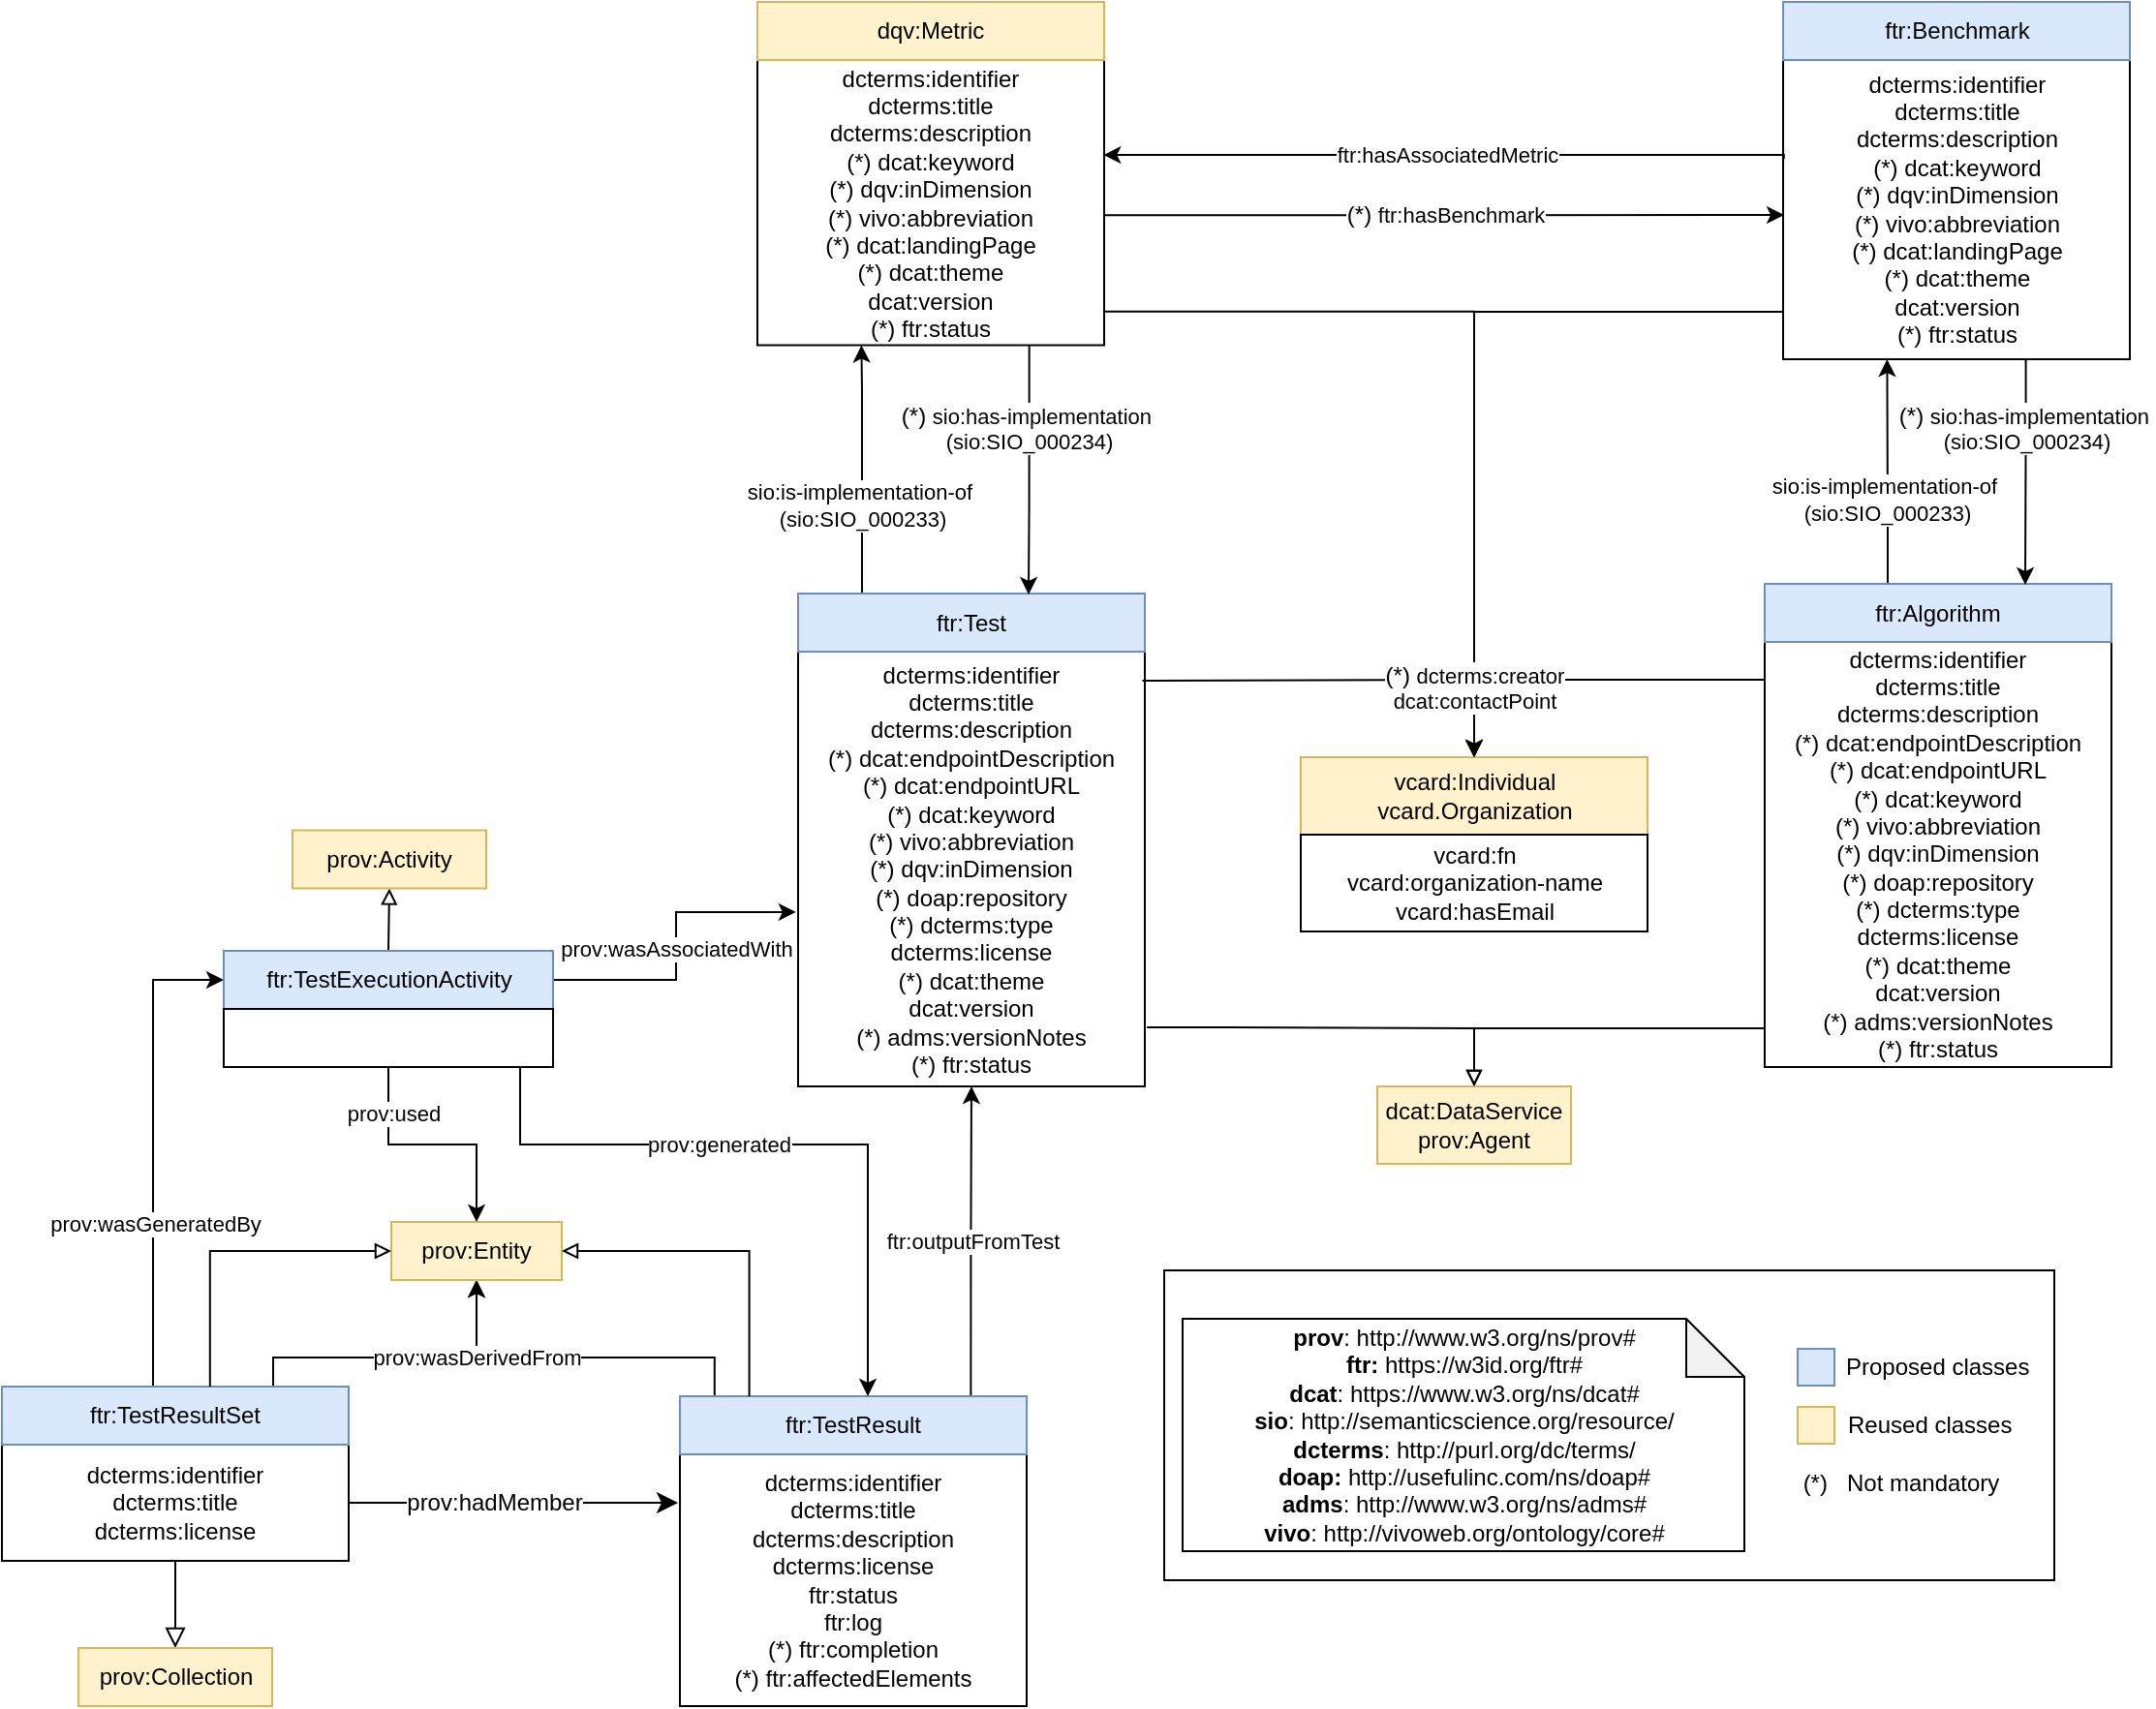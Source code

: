 <mxfile version="26.0.4" pages="2">
  <diagram id="EMfAbqqZKWI0kDw0vO57" name="v8">
    <mxGraphModel grid="1" page="1" gridSize="10" guides="1" tooltips="1" connect="1" arrows="1" fold="1" pageScale="1" pageWidth="827" pageHeight="1169" math="0" shadow="0">
      <root>
        <mxCell id="0" />
        <mxCell id="1" parent="0" />
        <mxCell id="Yi2zr5Vyh4pYzkWV7ahC-1" value="" style="endArrow=block;html=1;fontColor=#000099;exitX=0.5;exitY=1;exitDx=0;exitDy=0;endFill=0;entryX=0.5;entryY=0;entryDx=0;entryDy=0;endSize=8;arcSize=0;rounded=0;" edge="1" parent="1" source="Yi2zr5Vyh4pYzkWV7ahC-6" target="Yi2zr5Vyh4pYzkWV7ahC-2">
          <mxGeometry width="50" height="50" relative="1" as="geometry">
            <mxPoint x="295" y="565" as="sourcePoint" />
            <mxPoint x="453.0" y="565" as="targetPoint" />
          </mxGeometry>
        </mxCell>
        <mxCell id="Yi2zr5Vyh4pYzkWV7ahC-2" value="prov:Collection" style="rounded=0;whiteSpace=wrap;html=1;snapToPoint=1;points=[[0.1,0],[0.2,0],[0.3,0],[0.4,0],[0.5,0],[0.6,0],[0.7,0],[0.8,0],[0.9,0],[0,0.1],[0,0.3],[0,0.5],[0,0.7],[0,0.9],[0.1,1],[0.2,1],[0.3,1],[0.4,1],[0.5,1],[0.6,1],[0.7,1],[0.8,1],[0.9,1],[1,0.1],[1,0.3],[1,0.5],[1,0.7],[1,0.9]];fillColor=#fff2cc;strokeColor=#d6b656;" vertex="1" parent="1">
          <mxGeometry x="469.5" y="740" width="100" height="30" as="geometry" />
        </mxCell>
        <mxCell id="Yi2zr5Vyh4pYzkWV7ahC-3" value="" style="endArrow=classic;html=1;endSize=8;arcSize=0;rounded=0;" edge="1" parent="1" source="Yi2zr5Vyh4pYzkWV7ahC-6">
          <mxGeometry width="50" height="50" relative="1" as="geometry">
            <mxPoint x="670" y="680" as="sourcePoint" />
            <mxPoint x="779" y="665" as="targetPoint" />
          </mxGeometry>
        </mxCell>
        <mxCell id="Yi2zr5Vyh4pYzkWV7ahC-4" value="prov:hadMember" style="text;html=1;align=center;verticalAlign=middle;resizable=0;points=[];labelBackgroundColor=#ffffff;" connectable="0" vertex="1" parent="Yi2zr5Vyh4pYzkWV7ahC-3">
          <mxGeometry x="-0.127" relative="1" as="geometry">
            <mxPoint x="1" as="offset" />
          </mxGeometry>
        </mxCell>
        <mxCell id="Yi2zr5Vyh4pYzkWV7ahC-5" value="&lt;div&gt;&lt;b&gt;prov&lt;/b&gt;: http://www.w3.org/ns/prov#&lt;/div&gt;&lt;div&gt;&lt;b&gt;ftr:&lt;/b&gt; https://w3id.org/ftr#&lt;br&gt;&lt;b&gt;dcat&lt;/b&gt;: https://www.w3.org/ns/dcat#&lt;/div&gt;&lt;div&gt;&lt;b&gt;sio&lt;/b&gt;: http://semanticscience.org/resource/&lt;br&gt;&lt;/div&gt;&lt;b&gt;dcterms&lt;/b&gt;: http://purl.org/dc/terms/&lt;div&gt;&lt;b&gt;doap:&amp;nbsp;&lt;/b&gt;&lt;span style=&quot;background-color: initial;&quot;&gt;http://usefulinc.com/ns/doap#&lt;/span&gt;&lt;/div&gt;&lt;div&gt;&lt;b&gt;adms&lt;/b&gt;: http://www.w3.org/ns/adms#&lt;/div&gt;&lt;div&gt;&lt;b&gt;vivo&lt;/b&gt;:&amp;nbsp;http://vivoweb.org/ontology/core#&lt;/div&gt;" style="shape=note;whiteSpace=wrap;html=1;backgroundOutline=1;darkOpacity=0.05;" vertex="1" parent="1">
          <mxGeometry x="1039.5" y="570" width="290" height="120" as="geometry" />
        </mxCell>
        <mxCell id="Yi2zr5Vyh4pYzkWV7ahC-6" value="dcterms:identifier&lt;br&gt;dcterms:title&lt;br&gt;dcterms:license" style="rounded=0;whiteSpace=wrap;html=1;snapToPoint=1;points=[[0.1,0],[0.2,0],[0.3,0],[0.4,0],[0.5,0],[0.6,0],[0.7,0],[0.8,0],[0.9,0],[0,0.1],[0,0.3],[0,0.5],[0,0.7],[0,0.9],[0.1,1],[0.2,1],[0.3,1],[0.4,1],[0.5,1],[0.6,1],[0.7,1],[0.8,1],[0.9,1],[1,0.1],[1,0.3],[1,0.5],[1,0.7],[1,0.9]];" vertex="1" parent="1">
          <mxGeometry x="430" y="635" width="179" height="60" as="geometry" />
        </mxCell>
        <mxCell id="Yi2zr5Vyh4pYzkWV7ahC-7" value="" style="edgeStyle=orthogonalEdgeStyle;rounded=0;orthogonalLoop=1;jettySize=auto;html=1;exitX=0.8;exitY=0;exitDx=0;exitDy=0;entryX=0.5;entryY=1;entryDx=0;entryDy=0;" edge="1" parent="1" source="Yi2zr5Vyh4pYzkWV7ahC-10" target="Yi2zr5Vyh4pYzkWV7ahC-19">
          <mxGeometry relative="1" as="geometry">
            <Array as="points">
              <mxPoint x="570" y="605" />
              <mxPoint x="570" y="590" />
              <mxPoint x="675" y="590" />
            </Array>
          </mxGeometry>
        </mxCell>
        <mxCell id="Yi2zr5Vyh4pYzkWV7ahC-8" value="" style="edgeStyle=orthogonalEdgeStyle;rounded=0;orthogonalLoop=1;jettySize=auto;html=1;entryX=0;entryY=0.5;entryDx=0;entryDy=0;exitX=0.1;exitY=0;exitDx=0;exitDy=0;" edge="1" parent="1" source="Yi2zr5Vyh4pYzkWV7ahC-10" target="Yi2zr5Vyh4pYzkWV7ahC-18">
          <mxGeometry relative="1" as="geometry">
            <mxPoint x="799" y="625.143" as="targetPoint" />
            <Array as="points">
              <mxPoint x="508" y="395" />
            </Array>
          </mxGeometry>
        </mxCell>
        <mxCell id="Yi2zr5Vyh4pYzkWV7ahC-9" value="prov:wasGeneratedBy" style="edgeLabel;html=1;align=center;verticalAlign=middle;resizable=0;points=[];" connectable="0" vertex="1" parent="Yi2zr5Vyh4pYzkWV7ahC-8">
          <mxGeometry x="-0.06" y="-1" relative="1" as="geometry">
            <mxPoint as="offset" />
          </mxGeometry>
        </mxCell>
        <mxCell id="Yi2zr5Vyh4pYzkWV7ahC-10" value="ftr:TestResultSet" style="rounded=0;whiteSpace=wrap;html=1;snapToPoint=1;points=[[0.1,0],[0.2,0],[0.3,0],[0.4,0],[0.5,0],[0.6,0],[0.7,0],[0.8,0],[0.9,0],[0,0.1],[0,0.3],[0,0.5],[0,0.7],[0,0.9],[0.1,1],[0.2,1],[0.3,1],[0.4,1],[0.5,1],[0.6,1],[0.7,1],[0.8,1],[0.9,1],[1,0.1],[1,0.3],[1,0.5],[1,0.7],[1,0.9]];fillColor=#dae8fc;strokeColor=#6c8ebf;" vertex="1" parent="1">
          <mxGeometry x="430" y="605.0" width="179" height="30" as="geometry" />
        </mxCell>
        <mxCell id="Yi2zr5Vyh4pYzkWV7ahC-11" value="prov:wasDerivedFrom" style="edgeStyle=orthogonalEdgeStyle;rounded=0;orthogonalLoop=1;jettySize=auto;html=1;entryX=0.5;entryY=1;entryDx=0;entryDy=0;exitX=0.1;exitY=0;exitDx=0;exitDy=0;" edge="1" parent="1" source="Yi2zr5Vyh4pYzkWV7ahC-14" target="Yi2zr5Vyh4pYzkWV7ahC-19">
          <mxGeometry x="0.563" relative="1" as="geometry">
            <mxPoint as="offset" />
            <mxPoint x="900" y="800" as="sourcePoint" />
            <Array as="points">
              <mxPoint x="798" y="590" />
              <mxPoint x="675" y="590" />
            </Array>
          </mxGeometry>
        </mxCell>
        <mxCell id="Yi2zr5Vyh4pYzkWV7ahC-12" value="ftr:outputFromTest" style="edgeStyle=orthogonalEdgeStyle;rounded=0;orthogonalLoop=1;jettySize=auto;html=1;exitX=0.839;exitY=-0.012;exitDx=0;exitDy=0;exitPerimeter=0;" edge="1" parent="1" source="Yi2zr5Vyh4pYzkWV7ahC-14" target="Yi2zr5Vyh4pYzkWV7ahC-31">
          <mxGeometry relative="1" as="geometry">
            <Array as="points">
              <mxPoint x="930" y="530" />
              <mxPoint x="931" y="530" />
            </Array>
          </mxGeometry>
        </mxCell>
        <mxCell id="Yi2zr5Vyh4pYzkWV7ahC-13" value="dcterms:identifier&lt;br&gt;&lt;div&gt;dcterms:title&lt;br&gt;&lt;/div&gt;&lt;div&gt;dcterms:description&lt;/div&gt;&lt;div&gt;dcterms:license&lt;br&gt;&lt;/div&gt;ftr:status&lt;br&gt;ftr:log&lt;br&gt;(*)&amp;nbsp;ftr:completion&lt;br&gt;(*)&amp;nbsp;ftr:affectedElements" style="rounded=0;whiteSpace=wrap;html=1;snapToPoint=1;points=[[0.1,0],[0.2,0],[0.3,0],[0.4,0],[0.5,0],[0.6,0],[0.7,0],[0.8,0],[0.9,0],[0,0.1],[0,0.3],[0,0.5],[0,0.7],[0,0.9],[0.1,1],[0.2,1],[0.3,1],[0.4,1],[0.5,1],[0.6,1],[0.7,1],[0.8,1],[0.9,1],[1,0.1],[1,0.3],[1,0.5],[1,0.7],[1,0.9]];" vertex="1" parent="1">
          <mxGeometry x="780" y="640" width="179" height="130" as="geometry" />
        </mxCell>
        <mxCell id="Yi2zr5Vyh4pYzkWV7ahC-14" value="ftr:TestResult" style="rounded=0;whiteSpace=wrap;html=1;snapToPoint=1;points=[[0.1,0],[0.2,0],[0.3,0],[0.4,0],[0.5,0],[0.6,0],[0.7,0],[0.8,0],[0.9,0],[0,0.1],[0,0.3],[0,0.5],[0,0.7],[0,0.9],[0.1,1],[0.2,1],[0.3,1],[0.4,1],[0.5,1],[0.6,1],[0.7,1],[0.8,1],[0.9,1],[1,0.1],[1,0.3],[1,0.5],[1,0.7],[1,0.9]];fillColor=#dae8fc;strokeColor=#6c8ebf;" vertex="1" parent="1">
          <mxGeometry x="780" y="610.0" width="179" height="30" as="geometry" />
        </mxCell>
        <mxCell id="Yi2zr5Vyh4pYzkWV7ahC-15" style="edgeStyle=orthogonalEdgeStyle;rounded=0;orthogonalLoop=1;jettySize=auto;html=1;exitX=0.5;exitY=0;exitDx=0;exitDy=0;entryX=0.5;entryY=1;entryDx=0;entryDy=0;endArrow=block;endFill=0;" edge="1" parent="1" source="Yi2zr5Vyh4pYzkWV7ahC-18" target="Yi2zr5Vyh4pYzkWV7ahC-20">
          <mxGeometry relative="1" as="geometry" />
        </mxCell>
        <mxCell id="Yi2zr5Vyh4pYzkWV7ahC-16" value="prov:generated" style="edgeStyle=orthogonalEdgeStyle;rounded=0;orthogonalLoop=1;jettySize=auto;html=1;exitX=0.9;exitY=1;exitDx=0;exitDy=0;" edge="1" parent="1" source="Yi2zr5Vyh4pYzkWV7ahC-23">
          <mxGeometry x="-0.184" relative="1" as="geometry">
            <mxPoint x="877" y="610" as="targetPoint" />
            <Array as="points">
              <mxPoint x="698" y="480" />
              <mxPoint x="877" y="480" />
            </Array>
            <mxPoint as="offset" />
          </mxGeometry>
        </mxCell>
        <mxCell id="Yi2zr5Vyh4pYzkWV7ahC-17" value="prov:wasAssociatedWith" style="edgeStyle=orthogonalEdgeStyle;rounded=0;orthogonalLoop=1;jettySize=auto;html=1;exitX=1;exitY=0.5;exitDx=0;exitDy=0;entryX=-0.006;entryY=0.599;entryDx=0;entryDy=0;entryPerimeter=0;" edge="1" parent="1" source="Yi2zr5Vyh4pYzkWV7ahC-18" target="Yi2zr5Vyh4pYzkWV7ahC-31">
          <mxGeometry relative="1" as="geometry">
            <Array as="points">
              <mxPoint x="778" y="395" />
              <mxPoint x="778" y="360" />
            </Array>
          </mxGeometry>
        </mxCell>
        <mxCell id="Yi2zr5Vyh4pYzkWV7ahC-18" value="ftr:TestExecutionActivity" style="rounded=0;whiteSpace=wrap;html=1;snapToPoint=1;points=[[0.1,0],[0.2,0],[0.3,0],[0.4,0],[0.5,0],[0.6,0],[0.7,0],[0.8,0],[0.9,0],[0,0.1],[0,0.3],[0,0.5],[0,0.7],[0,0.9],[0.1,1],[0.2,1],[0.3,1],[0.4,1],[0.5,1],[0.6,1],[0.7,1],[0.8,1],[0.9,1],[1,0.1],[1,0.3],[1,0.5],[1,0.7],[1,0.9]];fillColor=#dae8fc;strokeColor=#6c8ebf;" vertex="1" parent="1">
          <mxGeometry x="544.5" y="380" width="170" height="30" as="geometry" />
        </mxCell>
        <mxCell id="Yi2zr5Vyh4pYzkWV7ahC-19" value="prov:Entity" style="rounded=0;whiteSpace=wrap;html=1;snapToPoint=1;points=[[0.1,0],[0.2,0],[0.3,0],[0.4,0],[0.5,0],[0.6,0],[0.7,0],[0.8,0],[0.9,0],[0,0.1],[0,0.3],[0,0.5],[0,0.7],[0,0.9],[0.1,1],[0.2,1],[0.3,1],[0.4,1],[0.5,1],[0.6,1],[0.7,1],[0.8,1],[0.9,1],[1,0.1],[1,0.3],[1,0.5],[1,0.7],[1,0.9]];fillColor=#fff2cc;strokeColor=#d6b656;" vertex="1" parent="1">
          <mxGeometry x="631" y="520" width="88" height="30" as="geometry" />
        </mxCell>
        <mxCell id="Yi2zr5Vyh4pYzkWV7ahC-20" value="prov:Activity" style="rounded=0;whiteSpace=wrap;html=1;snapToPoint=1;points=[[0.1,0],[0.2,0],[0.3,0],[0.4,0],[0.5,0],[0.6,0],[0.7,0],[0.8,0],[0.9,0],[0,0.1],[0,0.3],[0,0.5],[0,0.7],[0,0.9],[0.1,1],[0.2,1],[0.3,1],[0.4,1],[0.5,1],[0.6,1],[0.7,1],[0.8,1],[0.9,1],[1,0.1],[1,0.3],[1,0.5],[1,0.7],[1,0.9]];fillColor=#fff2cc;strokeColor=#d6b656;" vertex="1" parent="1">
          <mxGeometry x="580" y="317.75" width="100" height="30" as="geometry" />
        </mxCell>
        <mxCell id="Yi2zr5Vyh4pYzkWV7ahC-21" value="" style="edgeStyle=orthogonalEdgeStyle;rounded=0;orthogonalLoop=1;jettySize=auto;html=1;" edge="1" parent="1" source="Yi2zr5Vyh4pYzkWV7ahC-23" target="Yi2zr5Vyh4pYzkWV7ahC-19">
          <mxGeometry relative="1" as="geometry" />
        </mxCell>
        <mxCell id="Yi2zr5Vyh4pYzkWV7ahC-22" value="prov:used" style="edgeLabel;html=1;align=center;verticalAlign=middle;resizable=0;points=[];" connectable="0" vertex="1" parent="Yi2zr5Vyh4pYzkWV7ahC-21">
          <mxGeometry x="-0.502" y="2" relative="1" as="geometry">
            <mxPoint y="-7" as="offset" />
          </mxGeometry>
        </mxCell>
        <mxCell id="Yi2zr5Vyh4pYzkWV7ahC-23" value="" style="rounded=0;whiteSpace=wrap;html=1;snapToPoint=1;points=[[0.1,0],[0.2,0],[0.3,0],[0.4,0],[0.5,0],[0.6,0],[0.7,0],[0.8,0],[0.9,0],[0,0.1],[0,0.3],[0,0.5],[0,0.7],[0,0.9],[0.1,1],[0.2,1],[0.3,1],[0.4,1],[0.5,1],[0.6,1],[0.7,1],[0.8,1],[0.9,1],[1,0.1],[1,0.3],[1,0.5],[1,0.7],[1,0.9]];" vertex="1" parent="1">
          <mxGeometry x="544.5" y="410" width="170" height="30" as="geometry" />
        </mxCell>
        <mxCell id="Yi2zr5Vyh4pYzkWV7ahC-24" value="" style="whiteSpace=wrap;html=1;aspect=fixed;fillColor=#dae8fc;strokeColor=#6c8ebf;" vertex="1" parent="1">
          <mxGeometry x="1357" y="585.5" width="19" height="19" as="geometry" />
        </mxCell>
        <mxCell id="Yi2zr5Vyh4pYzkWV7ahC-25" value="" style="whiteSpace=wrap;html=1;aspect=fixed;fillColor=#fff2cc;strokeColor=#d6b656;" vertex="1" parent="1">
          <mxGeometry x="1357" y="615.5" width="19" height="19" as="geometry" />
        </mxCell>
        <mxCell id="Yi2zr5Vyh4pYzkWV7ahC-26" value="Proposed classes " style="text;html=1;align=left;verticalAlign=middle;whiteSpace=wrap;rounded=0;" vertex="1" parent="1">
          <mxGeometry x="1380" y="580" width="100" height="30" as="geometry" />
        </mxCell>
        <mxCell id="Yi2zr5Vyh4pYzkWV7ahC-27" value="Reused classes" style="text;html=1;align=left;verticalAlign=middle;whiteSpace=wrap;rounded=0;" vertex="1" parent="1">
          <mxGeometry x="1381" y="610" width="89" height="30" as="geometry" />
        </mxCell>
        <mxCell id="Yi2zr5Vyh4pYzkWV7ahC-28" value="&lt;div&gt;sio:is-implementation-of&amp;nbsp;&lt;/div&gt;&lt;div&gt;(sio:SIO_000233)&lt;/div&gt;" style="edgeStyle=orthogonalEdgeStyle;rounded=0;orthogonalLoop=1;jettySize=auto;html=1;exitX=0.2;exitY=0;exitDx=0;exitDy=0;entryX=0.3;entryY=1;entryDx=0;entryDy=0;" edge="1" parent="1" source="Yi2zr5Vyh4pYzkWV7ahC-33" target="Yi2zr5Vyh4pYzkWV7ahC-38">
          <mxGeometry x="-0.258" relative="1" as="geometry">
            <mxPoint x="1140" y="305" as="targetPoint" />
            <Array as="points">
              <mxPoint x="874" y="195" />
              <mxPoint x="874" y="91" />
            </Array>
            <mxPoint as="offset" />
          </mxGeometry>
        </mxCell>
        <mxCell id="Yi2zr5Vyh4pYzkWV7ahC-30" value="" style="edgeStyle=orthogonalEdgeStyle;rounded=0;orthogonalLoop=1;jettySize=auto;html=1;entryX=0.5;entryY=0;entryDx=0;entryDy=0;startArrow=none;startFill=0;exitX=1;exitY=0.882;exitDx=0;exitDy=0;exitPerimeter=0;" edge="1" parent="1" source="Yi2zr5Vyh4pYzkWV7ahC-38" target="Yi2zr5Vyh4pYzkWV7ahC-35">
          <mxGeometry relative="1" as="geometry">
            <mxPoint x="1000" y="-120" as="sourcePoint" />
            <mxPoint x="1220" y="50" as="targetPoint" />
            <Array as="points">
              <mxPoint x="1190" y="50" />
            </Array>
          </mxGeometry>
        </mxCell>
        <mxCell id="Yi2zr5Vyh4pYzkWV7ahC-31" value="dcterms:identifier&lt;div&gt;dcterms:title&lt;br&gt;&lt;div&gt;dcterms:description&lt;/div&gt;&lt;div&gt;&lt;span style=&quot;background-color: transparent; color: light-dark(rgb(0, 0, 0), rgb(255, 255, 255));&quot;&gt;(*)&lt;/span&gt;&lt;span style=&quot;background-color: transparent; color: light-dark(rgb(0, 0, 0), rgb(255, 255, 255));&quot;&gt;&amp;nbsp;&lt;/span&gt;&lt;span style=&quot;font-family: Arial; background-color: initial;&quot;&gt;dcat:endpointDescription&lt;/span&gt;&lt;br&gt;&lt;/div&gt;&lt;div&gt;&lt;span style=&quot;font-size: 12px; color: rgb(0, 0, 0); font-weight: normal; text-decoration: none; font-family: Arial; font-style: normal; text-decoration-skip-ink: none;&quot;&gt;&lt;span style=&quot;background-color: transparent; color: light-dark(rgb(0, 0, 0), rgb(255, 255, 255)); font-family: Helvetica;&quot;&gt;(*)&lt;/span&gt;&lt;span style=&quot;background-color: transparent; color: light-dark(rgb(0, 0, 0), rgb(255, 255, 255)); font-family: Helvetica;&quot;&gt;&amp;nbsp;&lt;/span&gt;dcat&lt;/span&gt;&lt;span style=&quot;font-size: 12px; color: rgb(0, 0, 0); font-weight: normal; text-decoration: none; font-family: Arial; font-style: normal; text-decoration-skip-ink: none;&quot;&gt;:endpointURL&lt;/span&gt;&lt;/div&gt;&lt;div&gt;&lt;span style=&quot;font-size: 12px; color: rgb(0, 0, 0); font-weight: normal; text-decoration: none; font-family: Arial; font-style: normal; text-decoration-skip-ink: none;&quot;&gt;&lt;span style=&quot;background-color: transparent; color: light-dark(rgb(0, 0, 0), rgb(255, 255, 255)); font-family: Helvetica;&quot;&gt;(*)&lt;/span&gt;&lt;span style=&quot;background-color: transparent; color: light-dark(rgb(0, 0, 0), rgb(255, 255, 255)); font-family: Helvetica;&quot;&gt;&amp;nbsp;&lt;/span&gt;dcat:keyword&lt;br&gt;&lt;/span&gt;&lt;/div&gt;&lt;div&gt;&lt;span style=&quot;font-size: 12px; color: rgb(0, 0, 0); font-weight: normal; text-decoration: none; font-family: Arial; font-style: normal; text-decoration-skip-ink: none;&quot;&gt;&lt;div style=&quot;font-family: Helvetica;&quot;&gt;&lt;span style=&quot;color: light-dark(rgb(0, 0, 0), rgb(237, 237, 237)); background-color: transparent;&quot;&gt;(*)&lt;/span&gt;&lt;span style=&quot;color: light-dark(rgb(0, 0, 0), rgb(237, 237, 237)); background-color: transparent;&quot;&gt;&amp;nbsp;&lt;/span&gt;vivo:abbreviation&lt;/div&gt;&lt;/span&gt;&lt;/div&gt;&lt;div&gt;&lt;span style=&quot;font-size: 12px; color: rgb(0, 0, 0); font-weight: normal; text-decoration: none; font-family: Arial; font-style: normal; text-decoration-skip-ink: none;&quot;&gt;&lt;div style=&quot;font-family: Helvetica;&quot;&gt;&lt;span style=&quot;color: light-dark(rgb(0, 0, 0), rgb(237, 237, 237)); background-color: transparent;&quot;&gt;(*)&lt;/span&gt;&lt;span style=&quot;color: light-dark(rgb(0, 0, 0), rgb(237, 237, 237)); background-color: transparent;&quot;&gt;&amp;nbsp;&lt;/span&gt;dqv:inDimension&lt;/div&gt;&lt;/span&gt;&lt;/div&gt;&lt;div&gt;&lt;span style=&quot;background-color: transparent; color: light-dark(rgb(0, 0, 0), rgb(255, 255, 255));&quot;&gt;(*)&lt;/span&gt;&lt;span style=&quot;background-color: transparent; color: light-dark(rgb(0, 0, 0), rgb(255, 255, 255));&quot;&gt;&amp;nbsp;&lt;/span&gt;&lt;span style=&quot;font-family: Arial; background-color: initial;&quot;&gt;doap:repository&lt;/span&gt;&lt;br&gt;&lt;/div&gt;&lt;div&gt;&lt;span style=&quot;text-decoration-skip-ink: none;&quot;&gt;&lt;span style=&quot;background-color: transparent; color: light-dark(rgb(0, 0, 0), rgb(255, 255, 255));&quot;&gt;(*)&lt;/span&gt;&lt;span style=&quot;background-color: transparent; color: light-dark(rgb(0, 0, 0), rgb(255, 255, 255));&quot;&gt;&amp;nbsp;&lt;/span&gt;&lt;font face=&quot;Arial&quot;&gt;dcterms:type&lt;/font&gt;&lt;br&gt;&lt;/span&gt;&lt;/div&gt;&lt;div&gt;&lt;span style=&quot;text-decoration-skip-ink: none;&quot;&gt;&lt;font face=&quot;Arial&quot;&gt;dcterms:license&lt;/font&gt;&lt;br&gt;&lt;/span&gt;&lt;/div&gt;&lt;div&gt;&lt;span style=&quot;text-decoration-skip-ink: none;&quot;&gt;&lt;span style=&quot;background-color: transparent; color: light-dark(rgb(0, 0, 0), rgb(255, 255, 255));&quot;&gt;(*)&lt;/span&gt;&lt;span style=&quot;background-color: transparent; color: light-dark(rgb(0, 0, 0), rgb(255, 255, 255));&quot;&gt;&amp;nbsp;&lt;/span&gt;&lt;font face=&quot;Arial&quot;&gt;dcat:theme&lt;/font&gt;&lt;br&gt;&lt;/span&gt;&lt;/div&gt;&lt;div&gt;&lt;span style=&quot;text-decoration-skip-ink: none;&quot;&gt;&lt;div&gt;&lt;span style=&quot;font-family: Arial; text-decoration-skip-ink: none;&quot;&gt;dcat:version&lt;/span&gt;&lt;/div&gt;&lt;/span&gt;&lt;/div&gt;&lt;div&gt;&lt;span style=&quot;text-decoration-skip-ink: none;&quot;&gt;&lt;span style=&quot;background-color: transparent; color: light-dark(rgb(0, 0, 0), rgb(255, 255, 255));&quot;&gt;(*)&lt;/span&gt;&lt;span style=&quot;background-color: transparent; color: light-dark(rgb(0, 0, 0), rgb(255, 255, 255));&quot;&gt;&amp;nbsp;&lt;/span&gt;&lt;font face=&quot;Arial&quot;&gt;adms:versionNotes&lt;/font&gt;&lt;br&gt;&lt;/span&gt;&lt;/div&gt;&lt;/div&gt;&lt;div&gt;&lt;span style=&quot;text-decoration-skip-ink: none;&quot;&gt;&lt;span style=&quot;background-color: transparent; color: light-dark(rgb(0, 0, 0), rgb(255, 255, 255));&quot;&gt;(*)&lt;/span&gt;&lt;span style=&quot;background-color: transparent; color: light-dark(rgb(0, 0, 0), rgb(255, 255, 255));&quot;&gt;&amp;nbsp;&lt;/span&gt;&lt;font face=&quot;Arial&quot;&gt;ftr:status&lt;/font&gt;&lt;/span&gt;&lt;/div&gt;" style="rounded=0;whiteSpace=wrap;html=1;snapToPoint=1;points=[[0.1,0],[0.2,0],[0.3,0],[0.4,0],[0.5,0],[0.6,0],[0.7,0],[0.8,0],[0.9,0],[0,0.1],[0,0.3],[0,0.5],[0,0.7],[0,0.9],[0.1,1],[0.2,1],[0.3,1],[0.4,1],[0.5,1],[0.6,1],[0.7,1],[0.8,1],[0.9,1],[1,0.1],[1,0.3],[1,0.5],[1,0.7],[1,0.9]];" vertex="1" parent="1">
          <mxGeometry x="841" y="225.5" width="179" height="224.5" as="geometry" />
        </mxCell>
        <mxCell id="Yi2zr5Vyh4pYzkWV7ahC-32" style="edgeStyle=orthogonalEdgeStyle;rounded=0;orthogonalLoop=1;jettySize=auto;html=1;exitX=1.006;exitY=0.864;exitDx=0;exitDy=0;endArrow=block;endFill=0;exitPerimeter=0;" edge="1" parent="1" source="Yi2zr5Vyh4pYzkWV7ahC-31" target="Yi2zr5Vyh4pYzkWV7ahC-34">
          <mxGeometry relative="1" as="geometry">
            <Array as="points">
              <mxPoint x="1050" y="419" />
              <mxPoint x="1210" y="420" />
            </Array>
          </mxGeometry>
        </mxCell>
        <mxCell id="Yi2zr5Vyh4pYzkWV7ahC-33" value="ftr:Test" style="rounded=0;whiteSpace=wrap;html=1;snapToPoint=1;points=[[0.1,0],[0.2,0],[0.3,0],[0.4,0],[0.5,0],[0.6,0],[0.7,0],[0.8,0],[0.9,0],[0,0.1],[0,0.3],[0,0.5],[0,0.7],[0,0.9],[0.1,1],[0.2,1],[0.3,1],[0.4,1],[0.5,1],[0.6,1],[0.7,1],[0.8,1],[0.9,1],[1,0.1],[1,0.3],[1,0.5],[1,0.7],[1,0.9]];fillColor=#dae8fc;strokeColor=#6c8ebf;" vertex="1" parent="1">
          <mxGeometry x="841" y="195.5" width="179" height="30" as="geometry" />
        </mxCell>
        <mxCell id="Yi2zr5Vyh4pYzkWV7ahC-34" value="&lt;div&gt;dcat:DataService&lt;/div&gt;&lt;div&gt;prov:Agent&lt;/div&gt;" style="rounded=0;whiteSpace=wrap;html=1;snapToPoint=1;points=[[0.1,0],[0.2,0],[0.3,0],[0.4,0],[0.5,0],[0.6,0],[0.7,0],[0.8,0],[0.9,0],[0,0.1],[0,0.3],[0,0.5],[0,0.7],[0,0.9],[0.1,1],[0.2,1],[0.3,1],[0.4,1],[0.5,1],[0.6,1],[0.7,1],[0.8,1],[0.9,1],[1,0.1],[1,0.3],[1,0.5],[1,0.7],[1,0.9]];fillColor=#fff2cc;strokeColor=#d6b656;" vertex="1" parent="1">
          <mxGeometry x="1140" y="450" width="100" height="40" as="geometry" />
        </mxCell>
        <mxCell id="Yi2zr5Vyh4pYzkWV7ahC-35" value="vcard:Individual&lt;div&gt;vcard.Organization&lt;/div&gt;" style="rounded=0;whiteSpace=wrap;html=1;snapToPoint=1;points=[[0.1,0],[0.2,0],[0.3,0],[0.4,0],[0.5,0],[0.6,0],[0.7,0],[0.8,0],[0.9,0],[0,0.1],[0,0.3],[0,0.5],[0,0.7],[0,0.9],[0.1,1],[0.2,1],[0.3,1],[0.4,1],[0.5,1],[0.6,1],[0.7,1],[0.8,1],[0.9,1],[1,0.1],[1,0.3],[1,0.5],[1,0.7],[1,0.9]];fillColor=#fff2cc;strokeColor=#d6b656;" vertex="1" parent="1">
          <mxGeometry x="1100.5" y="280" width="179" height="40" as="geometry" />
        </mxCell>
        <mxCell id="Yi2zr5Vyh4pYzkWV7ahC-36" value="&lt;div style=&quot;forced-color-adjust: none; color: rgb(0, 0, 0); font-family: Helvetica; font-size: 11px; font-style: normal; font-variant-ligatures: normal; font-variant-caps: normal; font-weight: 400; letter-spacing: normal; orphans: 2; text-align: center; text-indent: 0px; text-transform: none; widows: 2; word-spacing: 0px; -webkit-text-stroke-width: 0px; white-space: nowrap; text-decoration-thickness: initial; text-decoration-style: initial; text-decoration-color: initial;&quot;&gt;&lt;span style=&quot;background-color: rgb(251, 251, 251); font-size: 12px; text-wrap-mode: wrap; color: light-dark(rgb(0, 0, 0), rgb(255, 255, 255));&quot;&gt;(*)&lt;/span&gt;&lt;span style=&quot;background-color: rgb(251, 251, 251); font-size: 12px; text-wrap-mode: wrap; color: light-dark(rgb(0, 0, 0), rgb(255, 255, 255));&quot;&gt;&amp;nbsp;&lt;/span&gt;sio:has-implementation&amp;nbsp;&lt;/div&gt;&lt;div style=&quot;forced-color-adjust: none; color: rgb(0, 0, 0); font-family: Helvetica; font-size: 11px; font-style: normal; font-variant-ligatures: normal; font-variant-caps: normal; font-weight: 400; letter-spacing: normal; orphans: 2; text-align: center; text-indent: 0px; text-transform: none; widows: 2; word-spacing: 0px; -webkit-text-stroke-width: 0px; white-space: nowrap; text-decoration-thickness: initial; text-decoration-style: initial; text-decoration-color: initial;&quot;&gt;(sio:SIO_000234)&lt;/div&gt;" style="edgeStyle=orthogonalEdgeStyle;rounded=0;orthogonalLoop=1;jettySize=auto;html=1;exitX=0.784;exitY=0.998;exitDx=0;exitDy=0;exitPerimeter=0;startArrow=none;startFill=0;" edge="1" parent="1" source="Yi2zr5Vyh4pYzkWV7ahC-38">
          <mxGeometry x="-0.333" relative="1" as="geometry">
            <mxPoint x="960" y="196" as="targetPoint" />
            <Array as="points">
              <mxPoint x="960" y="150" />
              <mxPoint x="960" y="196" />
            </Array>
            <mxPoint as="offset" />
          </mxGeometry>
        </mxCell>
        <mxCell id="Yi2zr5Vyh4pYzkWV7ahC-38" value="&lt;span style=&quot;text-decoration-skip-ink: none;&quot;&gt;&lt;div&gt;dcterms:identifier&lt;/div&gt;&lt;div&gt;&lt;span style=&quot;background-color: initial;&quot;&gt;dcterms:title&lt;/span&gt;&lt;br&gt;&lt;/div&gt;&lt;div&gt;dcterms:description&lt;/div&gt;&lt;div&gt;&lt;span style=&quot;background-color: transparent; color: light-dark(rgb(0, 0, 0), rgb(255, 255, 255));&quot;&gt;(*)&lt;/span&gt;&lt;span style=&quot;background-color: transparent; color: light-dark(rgb(0, 0, 0), rgb(255, 255, 255));&quot;&gt;&amp;nbsp;&lt;/span&gt;dcat:keyword&lt;/div&gt;&lt;div&gt;&lt;span style=&quot;background-color: transparent; color: light-dark(rgb(0, 0, 0), rgb(255, 255, 255));&quot;&gt;(*)&lt;/span&gt;&lt;span style=&quot;background-color: transparent; color: light-dark(rgb(0, 0, 0), rgb(255, 255, 255));&quot;&gt;&amp;nbsp;&lt;/span&gt;dqv:inDimension&lt;/div&gt;&lt;div&gt;&lt;span style=&quot;background-color: transparent; color: light-dark(rgb(0, 0, 0), rgb(255, 255, 255));&quot;&gt;(*)&lt;/span&gt;&lt;span style=&quot;background-color: transparent; color: light-dark(rgb(0, 0, 0), rgb(255, 255, 255));&quot;&gt;&amp;nbsp;&lt;/span&gt;vivo:abbreviation&lt;/div&gt;&lt;div&gt;&lt;span style=&quot;background-color: transparent; color: light-dark(rgb(0, 0, 0), rgb(255, 255, 255));&quot;&gt;(*)&lt;/span&gt;&lt;span style=&quot;background-color: transparent; color: light-dark(rgb(0, 0, 0), rgb(255, 255, 255));&quot;&gt;&amp;nbsp;&lt;/span&gt;dcat:landingPage&lt;/div&gt;&lt;div&gt;&lt;div&gt;&lt;span style=&quot;background-color: transparent; color: light-dark(rgb(0, 0, 0), rgb(255, 255, 255));&quot;&gt;(*)&lt;/span&gt;&lt;span style=&quot;background-color: transparent; color: light-dark(rgb(0, 0, 0), rgb(255, 255, 255));&quot;&gt;&amp;nbsp;&lt;/span&gt;dcat:theme&lt;/div&gt;&lt;div&gt;dcat:version&lt;/div&gt;&lt;div&gt;&lt;span style=&quot;background-color: transparent; color: light-dark(rgb(0, 0, 0), rgb(255, 255, 255));&quot;&gt;(*)&lt;/span&gt;&lt;span style=&quot;background-color: transparent; color: light-dark(rgb(0, 0, 0), rgb(255, 255, 255));&quot;&gt;&amp;nbsp;&lt;/span&gt;ftr:status&lt;/div&gt;&lt;/div&gt;&lt;/span&gt;" style="rounded=0;whiteSpace=wrap;html=1;snapToPoint=1;points=[[0.1,0],[0.2,0],[0.3,0],[0.4,0],[0.5,0],[0.6,0],[0.7,0],[0.8,0],[0.9,0],[0,0.1],[0,0.3],[0,0.5],[0,0.7],[0,0.9],[0.1,1],[0.2,1],[0.3,1],[0.4,1],[0.5,1],[0.6,1],[0.7,1],[0.8,1],[0.9,1],[1,0.1],[1,0.3],[1,0.5],[1,0.7],[1,0.9]];" vertex="1" parent="1">
          <mxGeometry x="820" y="-80" width="179" height="147.25" as="geometry" />
        </mxCell>
        <mxCell id="Yi2zr5Vyh4pYzkWV7ahC-39" value="dqv:Metric" style="rounded=0;whiteSpace=wrap;html=1;snapToPoint=1;points=[[0.1,0],[0.2,0],[0.3,0],[0.4,0],[0.5,0],[0.6,0],[0.7,0],[0.8,0],[0.9,0],[0,0.1],[0,0.3],[0,0.5],[0,0.7],[0,0.9],[0.1,1],[0.2,1],[0.3,1],[0.4,1],[0.5,1],[0.6,1],[0.7,1],[0.8,1],[0.9,1],[1,0.1],[1,0.3],[1,0.5],[1,0.7],[1,0.9]];fillColor=#fff2cc;strokeColor=#d6b656;" vertex="1" parent="1">
          <mxGeometry x="820" y="-110.0" width="179" height="30" as="geometry" />
        </mxCell>
        <mxCell id="Yi2zr5Vyh4pYzkWV7ahC-40" value="&lt;span style=&quot;text-decoration-skip-ink: none;&quot;&gt;&lt;div&gt;dcterms:identifier&lt;/div&gt;&lt;div&gt;&lt;span style=&quot;background-color: initial;&quot;&gt;dcterms:title&lt;/span&gt;&lt;br&gt;&lt;/div&gt;&lt;div&gt;dcterms:description&lt;/div&gt;&lt;div&gt;&lt;span style=&quot;background-color: transparent; color: light-dark(rgb(0, 0, 0), rgb(255, 255, 255));&quot;&gt;(*)&lt;/span&gt;&lt;span style=&quot;background-color: transparent; color: light-dark(rgb(0, 0, 0), rgb(255, 255, 255));&quot;&gt;&amp;nbsp;&lt;/span&gt;dcat:keyword&lt;/div&gt;&lt;div&gt;&lt;span style=&quot;background-color: transparent; color: light-dark(rgb(0, 0, 0), rgb(255, 255, 255));&quot;&gt;(*)&lt;/span&gt;&lt;span style=&quot;background-color: transparent; color: light-dark(rgb(0, 0, 0), rgb(255, 255, 255));&quot;&gt;&amp;nbsp;&lt;/span&gt;dqv:inDimension&lt;/div&gt;&lt;div&gt;&lt;span style=&quot;background-color: transparent; color: light-dark(rgb(0, 0, 0), rgb(255, 255, 255));&quot;&gt;(*)&lt;/span&gt;&lt;span style=&quot;background-color: transparent; color: light-dark(rgb(0, 0, 0), rgb(255, 255, 255));&quot;&gt;&amp;nbsp;&lt;/span&gt;vivo:abbreviation&lt;/div&gt;&lt;div&gt;&lt;span style=&quot;background-color: transparent; color: light-dark(rgb(0, 0, 0), rgb(255, 255, 255));&quot;&gt;(*)&lt;/span&gt;&lt;span style=&quot;background-color: transparent; color: light-dark(rgb(0, 0, 0), rgb(255, 255, 255));&quot;&gt;&amp;nbsp;&lt;/span&gt;dcat:landingPage&lt;/div&gt;&lt;div&gt;&lt;span style=&quot;background-color: transparent; color: light-dark(rgb(0, 0, 0), rgb(255, 255, 255));&quot;&gt;(*)&lt;/span&gt;&lt;span style=&quot;background-color: transparent; color: light-dark(rgb(0, 0, 0), rgb(255, 255, 255));&quot;&gt;&amp;nbsp;&lt;/span&gt;dcat:theme&lt;/div&gt;&lt;div&gt;dcat:version&lt;/div&gt;&lt;div&gt;&lt;span style=&quot;background-color: transparent; color: light-dark(rgb(0, 0, 0), rgb(255, 255, 255));&quot;&gt;(*)&lt;/span&gt;&lt;span style=&quot;background-color: transparent; color: light-dark(rgb(0, 0, 0), rgb(255, 255, 255));&quot;&gt;&amp;nbsp;&lt;/span&gt;ftr:status&lt;/div&gt;&lt;/span&gt;" style="rounded=0;whiteSpace=wrap;html=1;snapToPoint=1;points=[[0.1,0],[0.2,0],[0.3,0],[0.4,0],[0.5,0],[0.6,0],[0.7,0],[0.8,0],[0.9,0],[0,0.1],[0,0.3],[0,0.5],[0,0.7],[0,0.9],[0.1,1],[0.2,1],[0.3,1],[0.4,1],[0.5,1],[0.6,1],[0.7,1],[0.8,1],[0.9,1],[1,0.1],[1,0.3],[1,0.5],[1,0.7],[1,0.9]];" vertex="1" parent="1">
          <mxGeometry x="1349.5" y="-80" width="179" height="154.5" as="geometry" />
        </mxCell>
        <mxCell id="Yi2zr5Vyh4pYzkWV7ahC-41" value="ftr:Benchmark" style="rounded=0;whiteSpace=wrap;html=1;snapToPoint=1;points=[[0.1,0],[0.2,0],[0.3,0],[0.4,0],[0.5,0],[0.6,0],[0.7,0],[0.8,0],[0.9,0],[0,0.1],[0,0.3],[0,0.5],[0,0.7],[0,0.9],[0.1,1],[0.2,1],[0.3,1],[0.4,1],[0.5,1],[0.6,1],[0.7,1],[0.8,1],[0.9,1],[1,0.1],[1,0.3],[1,0.5],[1,0.7],[1,0.9]];fillColor=#dae8fc;strokeColor=#6c8ebf;" vertex="1" parent="1">
          <mxGeometry x="1349.5" y="-110.0" width="179" height="30" as="geometry" />
        </mxCell>
        <mxCell id="Yi2zr5Vyh4pYzkWV7ahC-42" value="vcard:fn&lt;br&gt;vcard:organization-name&lt;br&gt;vcard:hasEmail" style="rounded=0;whiteSpace=wrap;html=1;snapToPoint=1;points=[[0.1,0],[0.2,0],[0.3,0],[0.4,0],[0.5,0],[0.6,0],[0.7,0],[0.8,0],[0.9,0],[0,0.1],[0,0.3],[0,0.5],[0,0.7],[0,0.9],[0.1,1],[0.2,1],[0.3,1],[0.4,1],[0.5,1],[0.6,1],[0.7,1],[0.8,1],[0.9,1],[1,0.1],[1,0.3],[1,0.5],[1,0.7],[1,0.9]];" vertex="1" parent="1">
          <mxGeometry x="1100.5" y="320" width="179" height="50" as="geometry" />
        </mxCell>
        <mxCell id="Yi2zr5Vyh4pYzkWV7ahC-43" value="" style="rounded=0;whiteSpace=wrap;html=1;fillColor=none;" vertex="1" parent="1">
          <mxGeometry x="1030" y="545" width="459.5" height="160" as="geometry" />
        </mxCell>
        <mxCell id="Yi2zr5Vyh4pYzkWV7ahC-45" value="dcterms:identifier&lt;br&gt;&lt;div&gt;dcterms:title&lt;br&gt;&lt;div&gt;dcterms:description&lt;/div&gt;&lt;div&gt;&lt;span style=&quot;background-color: transparent; color: light-dark(rgb(0, 0, 0), rgb(255, 255, 255));&quot;&gt;(*)&lt;/span&gt;&lt;span style=&quot;background-color: transparent; color: light-dark(rgb(0, 0, 0), rgb(255, 255, 255));&quot;&gt;&amp;nbsp;&lt;/span&gt;&lt;span style=&quot;font-family: Arial; background-color: initial;&quot;&gt;dcat:endpointDescription&lt;/span&gt;&lt;br&gt;&lt;/div&gt;&lt;div&gt;&lt;span style=&quot;font-size: 12px; color: rgb(0, 0, 0); font-weight: normal; text-decoration: none; font-family: Arial; font-style: normal; text-decoration-skip-ink: none;&quot;&gt;&lt;span style=&quot;background-color: transparent; color: light-dark(rgb(0, 0, 0), rgb(255, 255, 255)); font-family: Helvetica;&quot;&gt;(*)&lt;/span&gt;&lt;span style=&quot;background-color: transparent; color: light-dark(rgb(0, 0, 0), rgb(255, 255, 255)); font-family: Helvetica;&quot;&gt;&amp;nbsp;&lt;/span&gt;dcat&lt;/span&gt;&lt;span style=&quot;font-size: 12px; color: rgb(0, 0, 0); font-weight: normal; text-decoration: none; font-family: Arial; font-style: normal; text-decoration-skip-ink: none;&quot;&gt;:endpointURL&lt;/span&gt;&lt;/div&gt;&lt;div&gt;&lt;span style=&quot;font-size: 12px; color: rgb(0, 0, 0); font-weight: normal; text-decoration: none; font-family: Arial; font-style: normal; text-decoration-skip-ink: none;&quot;&gt;&lt;span style=&quot;background-color: transparent; color: light-dark(rgb(0, 0, 0), rgb(255, 255, 255)); font-family: Helvetica;&quot;&gt;(*)&lt;/span&gt;&lt;span style=&quot;background-color: transparent; color: light-dark(rgb(0, 0, 0), rgb(255, 255, 255)); font-family: Helvetica;&quot;&gt;&amp;nbsp;&lt;/span&gt;dcat:keyword&lt;br&gt;&lt;/span&gt;&lt;/div&gt;&lt;div&gt;&lt;span style=&quot;font-size: 12px; color: rgb(0, 0, 0); font-weight: normal; text-decoration: none; font-family: Arial; font-style: normal; text-decoration-skip-ink: none;&quot;&gt;&lt;div style=&quot;font-family: Helvetica;&quot;&gt;&lt;span style=&quot;color: light-dark(rgb(0, 0, 0), rgb(237, 237, 237)); background-color: transparent;&quot;&gt;(*)&lt;/span&gt;&lt;span style=&quot;color: light-dark(rgb(0, 0, 0), rgb(237, 237, 237)); background-color: transparent;&quot;&gt;&amp;nbsp;&lt;/span&gt;vivo:abbreviation&lt;/div&gt;&lt;/span&gt;&lt;/div&gt;&lt;div&gt;&lt;span style=&quot;font-size: 12px; color: rgb(0, 0, 0); font-weight: normal; text-decoration: none; font-family: Arial; font-style: normal; text-decoration-skip-ink: none;&quot;&gt;&lt;div style=&quot;font-family: Helvetica;&quot;&gt;&lt;span style=&quot;color: light-dark(rgb(0, 0, 0), rgb(237, 237, 237)); background-color: transparent;&quot;&gt;(*)&lt;/span&gt;&lt;span style=&quot;color: light-dark(rgb(0, 0, 0), rgb(237, 237, 237)); background-color: transparent;&quot;&gt;&amp;nbsp;&lt;/span&gt;dqv:inDimension&lt;/div&gt;&lt;/span&gt;&lt;/div&gt;&lt;div&gt;&lt;span style=&quot;background-color: transparent; color: light-dark(rgb(0, 0, 0), rgb(255, 255, 255));&quot;&gt;(*)&lt;/span&gt;&lt;span style=&quot;background-color: transparent; color: light-dark(rgb(0, 0, 0), rgb(255, 255, 255));&quot;&gt;&amp;nbsp;&lt;/span&gt;&lt;span style=&quot;font-family: Arial; background-color: initial;&quot;&gt;doap:repository&lt;/span&gt;&lt;br&gt;&lt;/div&gt;&lt;div&gt;&lt;span style=&quot;text-decoration-skip-ink: none;&quot;&gt;&lt;span style=&quot;background-color: transparent; color: light-dark(rgb(0, 0, 0), rgb(255, 255, 255));&quot;&gt;(*)&lt;/span&gt;&lt;span style=&quot;background-color: transparent; color: light-dark(rgb(0, 0, 0), rgb(255, 255, 255));&quot;&gt;&amp;nbsp;&lt;/span&gt;&lt;font face=&quot;Arial&quot;&gt;dcterms:type&lt;/font&gt;&lt;br&gt;&lt;/span&gt;&lt;/div&gt;&lt;div&gt;&lt;span style=&quot;text-decoration-skip-ink: none;&quot;&gt;&lt;font face=&quot;Arial&quot;&gt;dcterms:license&lt;/font&gt;&lt;br&gt;&lt;/span&gt;&lt;/div&gt;&lt;div&gt;&lt;span style=&quot;text-decoration-skip-ink: none;&quot;&gt;&lt;span style=&quot;background-color: transparent; color: light-dark(rgb(0, 0, 0), rgb(255, 255, 255));&quot;&gt;(*)&lt;/span&gt;&lt;span style=&quot;background-color: transparent; color: light-dark(rgb(0, 0, 0), rgb(255, 255, 255));&quot;&gt;&amp;nbsp;&lt;/span&gt;&lt;font face=&quot;Arial&quot;&gt;dcat:theme&lt;/font&gt;&lt;br&gt;&lt;/span&gt;&lt;/div&gt;&lt;div&gt;&lt;span style=&quot;text-decoration-skip-ink: none;&quot;&gt;&lt;div&gt;&lt;span style=&quot;font-family: Arial; text-decoration-skip-ink: none;&quot;&gt;dcat:version&lt;/span&gt;&lt;/div&gt;&lt;/span&gt;&lt;/div&gt;&lt;div&gt;&lt;span style=&quot;text-decoration-skip-ink: none;&quot;&gt;&lt;span style=&quot;background-color: transparent; color: light-dark(rgb(0, 0, 0), rgb(255, 255, 255));&quot;&gt;(*)&lt;/span&gt;&lt;span style=&quot;background-color: transparent; color: light-dark(rgb(0, 0, 0), rgb(255, 255, 255));&quot;&gt;&amp;nbsp;&lt;/span&gt;&lt;font face=&quot;Arial&quot;&gt;adms:versionNotes&lt;/font&gt;&lt;br&gt;&lt;/span&gt;&lt;/div&gt;&lt;/div&gt;&lt;div&gt;&lt;span style=&quot;text-decoration-skip-ink: none;&quot;&gt;&lt;span style=&quot;background-color: transparent; color: light-dark(rgb(0, 0, 0), rgb(255, 255, 255));&quot;&gt;(*)&lt;/span&gt;&lt;span style=&quot;background-color: transparent; color: light-dark(rgb(0, 0, 0), rgb(255, 255, 255));&quot;&gt;&amp;nbsp;&lt;/span&gt;&lt;font face=&quot;Arial&quot;&gt;ftr:status&lt;/font&gt;&lt;/span&gt;&lt;/div&gt;" style="rounded=0;whiteSpace=wrap;html=1;snapToPoint=1;points=[[0.1,0],[0.2,0],[0.3,0],[0.4,0],[0.5,0],[0.6,0],[0.7,0],[0.8,0],[0.9,0],[0,0.1],[0,0.3],[0,0.5],[0,0.7],[0,0.9],[0.1,1],[0.2,1],[0.3,1],[0.4,1],[0.5,1],[0.6,1],[0.7,1],[0.8,1],[0.9,1],[1,0.1],[1,0.3],[1,0.5],[1,0.7],[1,0.9]];" vertex="1" parent="1">
          <mxGeometry x="1340" y="220.5" width="179" height="219.5" as="geometry" />
        </mxCell>
        <mxCell id="Yi2zr5Vyh4pYzkWV7ahC-46" style="edgeStyle=orthogonalEdgeStyle;rounded=0;orthogonalLoop=1;jettySize=auto;html=1;endArrow=block;endFill=0;" edge="1" parent="1" target="Yi2zr5Vyh4pYzkWV7ahC-34">
          <mxGeometry relative="1" as="geometry">
            <mxPoint x="1340" y="420" as="sourcePoint" />
            <mxPoint x="1210" y="540" as="targetPoint" />
            <Array as="points">
              <mxPoint x="1340" y="420" />
              <mxPoint x="1190" y="420" />
            </Array>
          </mxGeometry>
        </mxCell>
        <mxCell id="Yi2zr5Vyh4pYzkWV7ahC-48" value="ftr:Algorithm" style="rounded=0;whiteSpace=wrap;html=1;snapToPoint=1;points=[[0.1,0],[0.2,0],[0.3,0],[0.4,0],[0.5,0],[0.6,0],[0.7,0],[0.8,0],[0.9,0],[0,0.1],[0,0.3],[0,0.5],[0,0.7],[0,0.9],[0.1,1],[0.2,1],[0.3,1],[0.4,1],[0.5,1],[0.6,1],[0.7,1],[0.8,1],[0.9,1],[1,0.1],[1,0.3],[1,0.5],[1,0.7],[1,0.9]];fillColor=#dae8fc;strokeColor=#6c8ebf;" vertex="1" parent="1">
          <mxGeometry x="1340" y="190.5" width="179" height="30" as="geometry" />
        </mxCell>
        <mxCell id="Yi2zr5Vyh4pYzkWV7ahC-50" style="edgeStyle=orthogonalEdgeStyle;rounded=0;orthogonalLoop=1;jettySize=auto;html=1;exitX=0.6;exitY=0;exitDx=0;exitDy=0;entryX=0;entryY=0.5;entryDx=0;entryDy=0;endArrow=block;endFill=0;" edge="1" parent="1" source="Yi2zr5Vyh4pYzkWV7ahC-10" target="Yi2zr5Vyh4pYzkWV7ahC-19">
          <mxGeometry relative="1" as="geometry">
            <mxPoint x="599.5" y="562" as="sourcePoint" />
            <mxPoint x="600.5" y="530" as="targetPoint" />
          </mxGeometry>
        </mxCell>
        <mxCell id="Yi2zr5Vyh4pYzkWV7ahC-51" style="edgeStyle=orthogonalEdgeStyle;rounded=0;orthogonalLoop=1;jettySize=auto;html=1;entryX=1;entryY=0.5;entryDx=0;entryDy=0;endArrow=block;endFill=0;exitX=0.2;exitY=0;exitDx=0;exitDy=0;" edge="1" parent="1" source="Yi2zr5Vyh4pYzkWV7ahC-14" target="Yi2zr5Vyh4pYzkWV7ahC-19">
          <mxGeometry relative="1" as="geometry">
            <mxPoint x="800" y="580" as="sourcePoint" />
            <mxPoint x="791" y="520" as="targetPoint" />
          </mxGeometry>
        </mxCell>
        <mxCell id="Yi2zr5Vyh4pYzkWV7ahC-52" value="&lt;div&gt;sio:is-implementation-of&amp;nbsp;&lt;/div&gt;&lt;div&gt;(sio:SIO_000233)&lt;/div&gt;" style="edgeStyle=orthogonalEdgeStyle;rounded=0;orthogonalLoop=1;jettySize=auto;html=1;entryX=0.3;entryY=1;entryDx=0;entryDy=0;" edge="1" parent="1" target="Yi2zr5Vyh4pYzkWV7ahC-40">
          <mxGeometry x="-0.258" relative="1" as="geometry">
            <mxPoint x="1688.5" y="-50" as="targetPoint" />
            <Array as="points">
              <mxPoint x="1403.5" y="158" />
              <mxPoint x="1403.5" y="54" />
            </Array>
            <mxPoint x="1403.5" y="190" as="sourcePoint" />
            <mxPoint as="offset" />
          </mxGeometry>
        </mxCell>
        <mxCell id="Yi2zr5Vyh4pYzkWV7ahC-53" value="&lt;div style=&quot;forced-color-adjust: none; color: rgb(0, 0, 0); font-family: Helvetica; font-size: 11px; font-style: normal; font-variant-ligatures: normal; font-variant-caps: normal; font-weight: 400; letter-spacing: normal; orphans: 2; text-align: center; text-indent: 0px; text-transform: none; widows: 2; word-spacing: 0px; -webkit-text-stroke-width: 0px; white-space: nowrap; text-decoration-thickness: initial; text-decoration-style: initial; text-decoration-color: initial;&quot;&gt;&lt;span style=&quot;background-color: rgb(251, 251, 251); font-size: 12px; text-wrap-mode: wrap; color: light-dark(rgb(0, 0, 0), rgb(255, 255, 255));&quot;&gt;(*)&lt;/span&gt;&lt;span style=&quot;background-color: rgb(251, 251, 251); font-size: 12px; text-wrap-mode: wrap; color: light-dark(rgb(0, 0, 0), rgb(255, 255, 255));&quot;&gt;&amp;nbsp;&lt;/span&gt;sio:has-implementation&amp;nbsp;&lt;/div&gt;&lt;div style=&quot;forced-color-adjust: none; color: rgb(0, 0, 0); font-family: Helvetica; font-size: 11px; font-style: normal; font-variant-ligatures: normal; font-variant-caps: normal; font-weight: 400; letter-spacing: normal; orphans: 2; text-align: center; text-indent: 0px; text-transform: none; widows: 2; word-spacing: 0px; -webkit-text-stroke-width: 0px; white-space: nowrap; text-decoration-thickness: initial; text-decoration-style: initial; text-decoration-color: initial;&quot;&gt;(sio:SIO_000234)&lt;/div&gt;" style="edgeStyle=orthogonalEdgeStyle;rounded=0;orthogonalLoop=1;jettySize=auto;html=1;exitX=0.7;exitY=1;exitDx=0;exitDy=0;" edge="1" parent="1" source="Yi2zr5Vyh4pYzkWV7ahC-40">
          <mxGeometry x="-0.391" relative="1" as="geometry">
            <mxPoint x="1474.5" y="191" as="targetPoint" />
            <Array as="points">
              <mxPoint x="1474.5" y="113" />
              <mxPoint x="1474.5" y="113" />
              <mxPoint x="1474.5" y="191" />
            </Array>
            <mxPoint as="offset" />
            <mxPoint x="1774.5" y="-50" as="sourcePoint" />
          </mxGeometry>
        </mxCell>
        <mxCell id="Yi2zr5Vyh4pYzkWV7ahC-55" value="" style="edgeStyle=orthogonalEdgeStyle;rounded=0;orthogonalLoop=1;jettySize=auto;html=1;entryX=0.5;entryY=0;entryDx=0;entryDy=0;" edge="1" parent="1" target="Yi2zr5Vyh4pYzkWV7ahC-35">
          <mxGeometry relative="1" as="geometry">
            <mxPoint x="1350" y="50" as="sourcePoint" />
            <mxPoint x="1379.667" y="-110" as="targetPoint" />
            <Array as="points">
              <mxPoint x="1350" y="50" />
              <mxPoint x="1190" y="50" />
            </Array>
          </mxGeometry>
        </mxCell>
        <mxCell id="Yi2zr5Vyh4pYzkWV7ahC-56" value="" style="edgeStyle=orthogonalEdgeStyle;rounded=0;orthogonalLoop=1;jettySize=auto;html=1;entryX=0.5;entryY=0;entryDx=0;entryDy=0;startArrow=none;startFill=0;exitX=0.993;exitY=0.067;exitDx=0;exitDy=0;exitPerimeter=0;" edge="1" parent="1" source="Yi2zr5Vyh4pYzkWV7ahC-31" target="Yi2zr5Vyh4pYzkWV7ahC-35">
          <mxGeometry relative="1" as="geometry">
            <mxPoint x="1020" y="290" as="sourcePoint" />
            <mxPoint x="1070" y="-20" as="targetPoint" />
            <Array as="points">
              <mxPoint x="1020" y="241" />
              <mxPoint x="1220" y="240" />
            </Array>
          </mxGeometry>
        </mxCell>
        <mxCell id="Yi2zr5Vyh4pYzkWV7ahC-57" value="" style="edgeStyle=orthogonalEdgeStyle;rounded=0;orthogonalLoop=1;jettySize=auto;html=1;entryX=0.5;entryY=0;entryDx=0;entryDy=0;exitX=0;exitY=0.1;exitDx=0;exitDy=0;" edge="1" parent="1" source="Yi2zr5Vyh4pYzkWV7ahC-45" target="Yi2zr5Vyh4pYzkWV7ahC-35">
          <mxGeometry relative="1" as="geometry">
            <mxPoint x="1420" y="240" as="sourcePoint" />
            <mxPoint x="1419.667" y="332.25" as="targetPoint" />
            <Array as="points">
              <mxPoint x="1340" y="240" />
              <mxPoint x="1190" y="240" />
            </Array>
          </mxGeometry>
        </mxCell>
        <mxCell id="Yi2zr5Vyh4pYzkWV7ahC-58" value="&lt;span style=&quot;font-size: 12px; text-wrap-mode: wrap; background-color: rgb(251, 251, 251);&quot;&gt;(*)&amp;nbsp;&lt;/span&gt;dcterms:creator&lt;br&gt;&lt;div&gt;dcat:contactPoint&lt;/div&gt;" style="edgeLabel;html=1;align=center;verticalAlign=middle;resizable=0;points=[];" connectable="0" vertex="1" parent="Yi2zr5Vyh4pYzkWV7ahC-57">
          <mxGeometry x="0.843" y="2" relative="1" as="geometry">
            <mxPoint x="-2" y="-21" as="offset" />
          </mxGeometry>
        </mxCell>
        <mxCell id="RZt1C_hRGX9ls-T8pWx8-1" value="ftr:hasAssociatedMetric" style="edgeStyle=orthogonalEdgeStyle;rounded=0;orthogonalLoop=1;jettySize=auto;html=1;entryX=0.998;entryY=0.333;entryDx=0;entryDy=0;exitX=0.002;exitY=0.331;exitDx=0;exitDy=0;exitPerimeter=0;entryPerimeter=0;" edge="1" parent="1" source="Yi2zr5Vyh4pYzkWV7ahC-40" target="Yi2zr5Vyh4pYzkWV7ahC-38">
          <mxGeometry relative="1" as="geometry">
            <mxPoint x="1400.5" y="-28" as="sourcePoint" />
            <Array as="points">
              <mxPoint x="1350" y="-31" />
            </Array>
            <mxPoint x="968.5" y="-30" as="targetPoint" />
          </mxGeometry>
        </mxCell>
        <mxCell id="RZt1C_hRGX9ls-T8pWx8-2" value="&lt;span style=&quot;font-size: 12px; text-wrap-mode: wrap; background-color: rgb(251, 251, 251);&quot;&gt;(*)&amp;nbsp;&lt;/span&gt;ftr:hasBenchmark" style="edgeStyle=orthogonalEdgeStyle;rounded=0;orthogonalLoop=1;jettySize=auto;html=1;entryX=0.003;entryY=0.518;entryDx=0;entryDy=0;entryPerimeter=0;exitX=1.001;exitY=0.544;exitDx=0;exitDy=0;exitPerimeter=0;" edge="1" parent="1" source="Yi2zr5Vyh4pYzkWV7ahC-38" target="Yi2zr5Vyh4pYzkWV7ahC-40">
          <mxGeometry relative="1" as="geometry">
            <mxPoint x="1000" as="sourcePoint" />
            <Array as="points">
              <mxPoint x="1200" />
            </Array>
            <mxPoint x="1400.5" y="-10" as="targetPoint" />
          </mxGeometry>
        </mxCell>
        <mxCell id="RZt1C_hRGX9ls-T8pWx8-4" value="(*)&amp;nbsp; &amp;nbsp;Not mandatory" style="text;html=1;align=center;verticalAlign=middle;resizable=0;points=[];autosize=1;strokeColor=none;fillColor=none;" vertex="1" parent="1">
          <mxGeometry x="1350" y="640" width="120" height="30" as="geometry" />
        </mxCell>
      </root>
    </mxGraphModel>
  </diagram>
  <diagram id="4Xufp0lS-zNfcQRVwrhu" name="v7">
    <mxGraphModel grid="1" page="1" gridSize="10" guides="1" tooltips="1" connect="1" arrows="1" fold="1" pageScale="1" pageWidth="827" pageHeight="1169" math="0" shadow="0">
      <root>
        <mxCell id="0" />
        <mxCell id="1" parent="0" />
        <mxCell id="O977XMkRyjqQzKdxgLS7-1" value="" style="endArrow=block;html=1;fontColor=#000099;exitX=0.5;exitY=1;exitDx=0;exitDy=0;endFill=0;entryX=0.5;entryY=0;entryDx=0;entryDy=0;endSize=8;arcSize=0;rounded=0;" edge="1" parent="1" source="O977XMkRyjqQzKdxgLS7-9" target="O977XMkRyjqQzKdxgLS7-2">
          <mxGeometry width="50" height="50" relative="1" as="geometry">
            <mxPoint x="295" y="565" as="sourcePoint" />
            <mxPoint x="453.0" y="565" as="targetPoint" />
          </mxGeometry>
        </mxCell>
        <mxCell id="O977XMkRyjqQzKdxgLS7-2" value="prov:Collection" style="rounded=0;whiteSpace=wrap;html=1;snapToPoint=1;points=[[0.1,0],[0.2,0],[0.3,0],[0.4,0],[0.5,0],[0.6,0],[0.7,0],[0.8,0],[0.9,0],[0,0.1],[0,0.3],[0,0.5],[0,0.7],[0,0.9],[0.1,1],[0.2,1],[0.3,1],[0.4,1],[0.5,1],[0.6,1],[0.7,1],[0.8,1],[0.9,1],[1,0.1],[1,0.3],[1,0.5],[1,0.7],[1,0.9]];fillColor=#fff2cc;strokeColor=#d6b656;" vertex="1" parent="1">
          <mxGeometry x="469.5" y="740" width="100" height="30" as="geometry" />
        </mxCell>
        <mxCell id="O977XMkRyjqQzKdxgLS7-3" value="" style="endArrow=classic;html=1;endSize=8;arcSize=0;rounded=0;" edge="1" parent="1" source="O977XMkRyjqQzKdxgLS7-9">
          <mxGeometry width="50" height="50" relative="1" as="geometry">
            <mxPoint x="670" y="680" as="sourcePoint" />
            <mxPoint x="779" y="665" as="targetPoint" />
          </mxGeometry>
        </mxCell>
        <mxCell id="O977XMkRyjqQzKdxgLS7-4" value="prov:hadMember" style="text;html=1;align=center;verticalAlign=middle;resizable=0;points=[];labelBackgroundColor=#ffffff;" connectable="0" vertex="1" parent="O977XMkRyjqQzKdxgLS7-3">
          <mxGeometry x="-0.127" relative="1" as="geometry">
            <mxPoint x="1" as="offset" />
          </mxGeometry>
        </mxCell>
        <mxCell id="O977XMkRyjqQzKdxgLS7-5" value="&lt;div&gt;&lt;b&gt;prov&lt;/b&gt;: http://www.w3.org/ns/prov#&lt;/div&gt;&lt;div&gt;&lt;b&gt;ftr:&lt;/b&gt; https://w3id.org/ftr#&lt;br&gt;&lt;b&gt;dcat&lt;/b&gt;: https://www.w3.org/ns/dcat#&lt;/div&gt;&lt;div&gt;&lt;b&gt;sio&lt;/b&gt;: http://semanticscience.org/resource/&lt;br&gt;&lt;/div&gt;&lt;b&gt;dcterms&lt;/b&gt;: http://purl.org/dc/terms/&lt;div&gt;&lt;b&gt;doap:&amp;nbsp;&lt;/b&gt;&lt;span style=&quot;background-color: initial;&quot;&gt;http://usefulinc.com/ns/doap#&lt;/span&gt;&lt;/div&gt;&lt;div&gt;&lt;b&gt;adms&lt;/b&gt;: http://www.w3.org/ns/adms#&lt;/div&gt;&lt;div&gt;&lt;b&gt;vivo&lt;/b&gt;:&amp;nbsp;http://vivoweb.org/ontology/core#&lt;/div&gt;" style="shape=note;whiteSpace=wrap;html=1;backgroundOutline=1;darkOpacity=0.05;" vertex="1" parent="1">
          <mxGeometry x="1089.5" y="525" width="290" height="120" as="geometry" />
        </mxCell>
        <mxCell id="O977XMkRyjqQzKdxgLS7-9" value="dcterms:identifier&lt;br&gt;dcterms:title&lt;br&gt;dcterms:license" style="rounded=0;whiteSpace=wrap;html=1;snapToPoint=1;points=[[0.1,0],[0.2,0],[0.3,0],[0.4,0],[0.5,0],[0.6,0],[0.7,0],[0.8,0],[0.9,0],[0,0.1],[0,0.3],[0,0.5],[0,0.7],[0,0.9],[0.1,1],[0.2,1],[0.3,1],[0.4,1],[0.5,1],[0.6,1],[0.7,1],[0.8,1],[0.9,1],[1,0.1],[1,0.3],[1,0.5],[1,0.7],[1,0.9]];" vertex="1" parent="1">
          <mxGeometry x="430" y="635" width="179" height="60" as="geometry" />
        </mxCell>
        <mxCell id="IQfZ5sxZ5BrBiyIhkcGK-7" value="" style="edgeStyle=orthogonalEdgeStyle;rounded=0;orthogonalLoop=1;jettySize=auto;html=1;exitX=0.8;exitY=0;exitDx=0;exitDy=0;entryX=0.5;entryY=1;entryDx=0;entryDy=0;" edge="1" parent="1" source="O977XMkRyjqQzKdxgLS7-10" target="O977XMkRyjqQzKdxgLS7-21">
          <mxGeometry relative="1" as="geometry">
            <Array as="points">
              <mxPoint x="570" y="605" />
              <mxPoint x="570" y="590" />
              <mxPoint x="675" y="590" />
            </Array>
          </mxGeometry>
        </mxCell>
        <mxCell id="IQfZ5sxZ5BrBiyIhkcGK-9" value="" style="edgeStyle=orthogonalEdgeStyle;rounded=0;orthogonalLoop=1;jettySize=auto;html=1;entryX=0;entryY=0.5;entryDx=0;entryDy=0;exitX=0.1;exitY=0;exitDx=0;exitDy=0;" edge="1" parent="1" source="O977XMkRyjqQzKdxgLS7-10" target="O977XMkRyjqQzKdxgLS7-20">
          <mxGeometry relative="1" as="geometry">
            <mxPoint x="799" y="625.143" as="targetPoint" />
            <Array as="points">
              <mxPoint x="508" y="395" />
            </Array>
          </mxGeometry>
        </mxCell>
        <mxCell id="IQfZ5sxZ5BrBiyIhkcGK-10" value="prov:wasGeneratedBy" style="edgeLabel;html=1;align=center;verticalAlign=middle;resizable=0;points=[];" connectable="0" vertex="1" parent="IQfZ5sxZ5BrBiyIhkcGK-9">
          <mxGeometry x="-0.06" y="-1" relative="1" as="geometry">
            <mxPoint as="offset" />
          </mxGeometry>
        </mxCell>
        <mxCell id="O977XMkRyjqQzKdxgLS7-10" value="ftr:TestResultSet" style="rounded=0;whiteSpace=wrap;html=1;snapToPoint=1;points=[[0.1,0],[0.2,0],[0.3,0],[0.4,0],[0.5,0],[0.6,0],[0.7,0],[0.8,0],[0.9,0],[0,0.1],[0,0.3],[0,0.5],[0,0.7],[0,0.9],[0.1,1],[0.2,1],[0.3,1],[0.4,1],[0.5,1],[0.6,1],[0.7,1],[0.8,1],[0.9,1],[1,0.1],[1,0.3],[1,0.5],[1,0.7],[1,0.9]];fillColor=#dae8fc;strokeColor=#6c8ebf;" vertex="1" parent="1">
          <mxGeometry x="430" y="605.0" width="179" height="30" as="geometry" />
        </mxCell>
        <mxCell id="O977XMkRyjqQzKdxgLS7-11" value="prov:wasDerivedFrom" style="edgeStyle=orthogonalEdgeStyle;rounded=0;orthogonalLoop=1;jettySize=auto;html=1;entryX=0.5;entryY=1;entryDx=0;entryDy=0;exitX=0.1;exitY=0;exitDx=0;exitDy=0;" edge="1" parent="1" source="O977XMkRyjqQzKdxgLS7-15" target="O977XMkRyjqQzKdxgLS7-21">
          <mxGeometry x="0.73" relative="1" as="geometry">
            <mxPoint as="offset" />
            <mxPoint x="900" y="800" as="sourcePoint" />
            <Array as="points">
              <mxPoint x="798" y="590" />
              <mxPoint x="675" y="590" />
            </Array>
          </mxGeometry>
        </mxCell>
        <mxCell id="O977XMkRyjqQzKdxgLS7-13" value="ftr:outputFromTest" style="edgeStyle=orthogonalEdgeStyle;rounded=0;orthogonalLoop=1;jettySize=auto;html=1;exitX=0.839;exitY=-0.012;exitDx=0;exitDy=0;exitPerimeter=0;" edge="1" parent="1" source="O977XMkRyjqQzKdxgLS7-15" target="O977XMkRyjqQzKdxgLS7-30">
          <mxGeometry relative="1" as="geometry">
            <Array as="points">
              <mxPoint x="930" y="530" />
              <mxPoint x="931" y="530" />
            </Array>
          </mxGeometry>
        </mxCell>
        <mxCell id="O977XMkRyjqQzKdxgLS7-14" value="dcterms:identifier&lt;br&gt;&lt;div&gt;dcterms:title&lt;br&gt;&lt;/div&gt;&lt;div&gt;dcterms:description&lt;/div&gt;&lt;div&gt;dcterms:license&lt;br&gt;&lt;/div&gt;ftr:status&lt;br&gt;ftr:log&lt;br&gt;ftr:completion&lt;br&gt;ftr:affectedElements" style="rounded=0;whiteSpace=wrap;html=1;snapToPoint=1;points=[[0.1,0],[0.2,0],[0.3,0],[0.4,0],[0.5,0],[0.6,0],[0.7,0],[0.8,0],[0.9,0],[0,0.1],[0,0.3],[0,0.5],[0,0.7],[0,0.9],[0.1,1],[0.2,1],[0.3,1],[0.4,1],[0.5,1],[0.6,1],[0.7,1],[0.8,1],[0.9,1],[1,0.1],[1,0.3],[1,0.5],[1,0.7],[1,0.9]];" vertex="1" parent="1">
          <mxGeometry x="780" y="640" width="179" height="130" as="geometry" />
        </mxCell>
        <mxCell id="O977XMkRyjqQzKdxgLS7-15" value="ftr:TestResult" style="rounded=0;whiteSpace=wrap;html=1;snapToPoint=1;points=[[0.1,0],[0.2,0],[0.3,0],[0.4,0],[0.5,0],[0.6,0],[0.7,0],[0.8,0],[0.9,0],[0,0.1],[0,0.3],[0,0.5],[0,0.7],[0,0.9],[0.1,1],[0.2,1],[0.3,1],[0.4,1],[0.5,1],[0.6,1],[0.7,1],[0.8,1],[0.9,1],[1,0.1],[1,0.3],[1,0.5],[1,0.7],[1,0.9]];fillColor=#dae8fc;strokeColor=#6c8ebf;" vertex="1" parent="1">
          <mxGeometry x="780" y="610.0" width="179" height="30" as="geometry" />
        </mxCell>
        <mxCell id="O977XMkRyjqQzKdxgLS7-17" style="edgeStyle=orthogonalEdgeStyle;rounded=0;orthogonalLoop=1;jettySize=auto;html=1;exitX=0.5;exitY=0;exitDx=0;exitDy=0;entryX=0.5;entryY=1;entryDx=0;entryDy=0;endArrow=block;endFill=0;" edge="1" parent="1" source="O977XMkRyjqQzKdxgLS7-20" target="O977XMkRyjqQzKdxgLS7-22">
          <mxGeometry relative="1" as="geometry" />
        </mxCell>
        <mxCell id="O977XMkRyjqQzKdxgLS7-18" value="prov:generated" style="edgeStyle=orthogonalEdgeStyle;rounded=0;orthogonalLoop=1;jettySize=auto;html=1;exitX=0.9;exitY=1;exitDx=0;exitDy=0;" edge="1" parent="1" source="O977XMkRyjqQzKdxgLS7-23">
          <mxGeometry x="-0.184" relative="1" as="geometry">
            <mxPoint x="877" y="610" as="targetPoint" />
            <Array as="points">
              <mxPoint x="698" y="480" />
              <mxPoint x="877" y="480" />
            </Array>
            <mxPoint as="offset" />
          </mxGeometry>
        </mxCell>
        <mxCell id="O977XMkRyjqQzKdxgLS7-19" value="prov:wasAssociatedWith" style="edgeStyle=orthogonalEdgeStyle;rounded=0;orthogonalLoop=1;jettySize=auto;html=1;exitX=1;exitY=0.5;exitDx=0;exitDy=0;entryX=-0.006;entryY=0.599;entryDx=0;entryDy=0;entryPerimeter=0;" edge="1" parent="1" source="O977XMkRyjqQzKdxgLS7-20" target="O977XMkRyjqQzKdxgLS7-30">
          <mxGeometry relative="1" as="geometry">
            <Array as="points">
              <mxPoint x="778" y="395" />
              <mxPoint x="778" y="360" />
            </Array>
          </mxGeometry>
        </mxCell>
        <mxCell id="O977XMkRyjqQzKdxgLS7-20" value="ftr:TestExecutionActivity" style="rounded=0;whiteSpace=wrap;html=1;snapToPoint=1;points=[[0.1,0],[0.2,0],[0.3,0],[0.4,0],[0.5,0],[0.6,0],[0.7,0],[0.8,0],[0.9,0],[0,0.1],[0,0.3],[0,0.5],[0,0.7],[0,0.9],[0.1,1],[0.2,1],[0.3,1],[0.4,1],[0.5,1],[0.6,1],[0.7,1],[0.8,1],[0.9,1],[1,0.1],[1,0.3],[1,0.5],[1,0.7],[1,0.9]];fillColor=#dae8fc;strokeColor=#6c8ebf;" vertex="1" parent="1">
          <mxGeometry x="544.5" y="380" width="170" height="30" as="geometry" />
        </mxCell>
        <mxCell id="O977XMkRyjqQzKdxgLS7-21" value="prov:Entity" style="rounded=0;whiteSpace=wrap;html=1;snapToPoint=1;points=[[0.1,0],[0.2,0],[0.3,0],[0.4,0],[0.5,0],[0.6,0],[0.7,0],[0.8,0],[0.9,0],[0,0.1],[0,0.3],[0,0.5],[0,0.7],[0,0.9],[0.1,1],[0.2,1],[0.3,1],[0.4,1],[0.5,1],[0.6,1],[0.7,1],[0.8,1],[0.9,1],[1,0.1],[1,0.3],[1,0.5],[1,0.7],[1,0.9]];fillColor=#fff2cc;strokeColor=#d6b656;" vertex="1" parent="1">
          <mxGeometry x="631" y="520" width="88" height="30" as="geometry" />
        </mxCell>
        <mxCell id="O977XMkRyjqQzKdxgLS7-22" value="prov:Activity" style="rounded=0;whiteSpace=wrap;html=1;snapToPoint=1;points=[[0.1,0],[0.2,0],[0.3,0],[0.4,0],[0.5,0],[0.6,0],[0.7,0],[0.8,0],[0.9,0],[0,0.1],[0,0.3],[0,0.5],[0,0.7],[0,0.9],[0.1,1],[0.2,1],[0.3,1],[0.4,1],[0.5,1],[0.6,1],[0.7,1],[0.8,1],[0.9,1],[1,0.1],[1,0.3],[1,0.5],[1,0.7],[1,0.9]];fillColor=#fff2cc;strokeColor=#d6b656;" vertex="1" parent="1">
          <mxGeometry x="580" y="317.75" width="100" height="30" as="geometry" />
        </mxCell>
        <mxCell id="IQfZ5sxZ5BrBiyIhkcGK-6" value="" style="edgeStyle=orthogonalEdgeStyle;rounded=0;orthogonalLoop=1;jettySize=auto;html=1;" edge="1" parent="1" source="O977XMkRyjqQzKdxgLS7-23" target="O977XMkRyjqQzKdxgLS7-21">
          <mxGeometry relative="1" as="geometry" />
        </mxCell>
        <mxCell id="IQfZ5sxZ5BrBiyIhkcGK-11" value="prov:used" style="edgeLabel;html=1;align=center;verticalAlign=middle;resizable=0;points=[];" connectable="0" vertex="1" parent="IQfZ5sxZ5BrBiyIhkcGK-6">
          <mxGeometry x="-0.502" y="2" relative="1" as="geometry">
            <mxPoint y="-7" as="offset" />
          </mxGeometry>
        </mxCell>
        <mxCell id="O977XMkRyjqQzKdxgLS7-23" value="" style="rounded=0;whiteSpace=wrap;html=1;snapToPoint=1;points=[[0.1,0],[0.2,0],[0.3,0],[0.4,0],[0.5,0],[0.6,0],[0.7,0],[0.8,0],[0.9,0],[0,0.1],[0,0.3],[0,0.5],[0,0.7],[0,0.9],[0.1,1],[0.2,1],[0.3,1],[0.4,1],[0.5,1],[0.6,1],[0.7,1],[0.8,1],[0.9,1],[1,0.1],[1,0.3],[1,0.5],[1,0.7],[1,0.9]];" vertex="1" parent="1">
          <mxGeometry x="544.5" y="410" width="170" height="30" as="geometry" />
        </mxCell>
        <mxCell id="O977XMkRyjqQzKdxgLS7-24" value="" style="whiteSpace=wrap;html=1;aspect=fixed;fillColor=#dae8fc;strokeColor=#6c8ebf;" vertex="1" parent="1">
          <mxGeometry x="1407" y="540.5" width="19" height="19" as="geometry" />
        </mxCell>
        <mxCell id="O977XMkRyjqQzKdxgLS7-25" value="" style="whiteSpace=wrap;html=1;aspect=fixed;fillColor=#fff2cc;strokeColor=#d6b656;" vertex="1" parent="1">
          <mxGeometry x="1407" y="570.5" width="19" height="19" as="geometry" />
        </mxCell>
        <mxCell id="O977XMkRyjqQzKdxgLS7-26" value="Proposed classes " style="text;html=1;align=left;verticalAlign=middle;whiteSpace=wrap;rounded=0;" vertex="1" parent="1">
          <mxGeometry x="1430" y="535" width="100" height="30" as="geometry" />
        </mxCell>
        <mxCell id="O977XMkRyjqQzKdxgLS7-27" value="Reused classes" style="text;html=1;align=left;verticalAlign=middle;whiteSpace=wrap;rounded=0;" vertex="1" parent="1">
          <mxGeometry x="1431" y="565" width="89" height="30" as="geometry" />
        </mxCell>
        <mxCell id="O977XMkRyjqQzKdxgLS7-28" value="&lt;div&gt;sio:is-implementation-of&amp;nbsp;&lt;/div&gt;&lt;div&gt;(sio:SIO_000233)&lt;/div&gt;" style="edgeStyle=orthogonalEdgeStyle;rounded=0;orthogonalLoop=1;jettySize=auto;html=1;exitX=0.2;exitY=0;exitDx=0;exitDy=0;entryX=0.3;entryY=1;entryDx=0;entryDy=0;" edge="1" parent="1" source="O977XMkRyjqQzKdxgLS7-32" target="XY5-7ztARllsN5n1UTWX-1">
          <mxGeometry x="-0.258" relative="1" as="geometry">
            <mxPoint x="1140" y="305" as="targetPoint" />
            <Array as="points">
              <mxPoint x="874" y="195" />
              <mxPoint x="874" y="91" />
            </Array>
            <mxPoint as="offset" />
          </mxGeometry>
        </mxCell>
        <mxCell id="IQfZ5sxZ5BrBiyIhkcGK-19" value="" style="edgeStyle=orthogonalEdgeStyle;rounded=0;orthogonalLoop=1;jettySize=auto;html=1;exitX=1;exitY=0.7;exitDx=0;exitDy=0;entryX=0.5;entryY=1;entryDx=0;entryDy=0;jumpStyle=arc;startArrow=none;startFill=0;" edge="1" parent="1" source="XY5-7ztARllsN5n1UTWX-1" target="XY5-7ztARllsN5n1UTWX-19">
          <mxGeometry relative="1" as="geometry">
            <mxPoint x="1100" y="333" as="targetPoint" />
            <Array as="points">
              <mxPoint x="999" y="-57" />
              <mxPoint x="1110" y="-57" />
              <mxPoint x="1110" y="250" />
              <mxPoint x="1219" y="250" />
            </Array>
          </mxGeometry>
        </mxCell>
        <mxCell id="IQfZ5sxZ5BrBiyIhkcGK-23" value="" style="edgeStyle=orthogonalEdgeStyle;rounded=0;orthogonalLoop=1;jettySize=auto;html=1;entryX=0.5;entryY=0;entryDx=0;entryDy=0;startArrow=none;startFill=0;" edge="1" parent="1" target="O977XMkRyjqQzKdxgLS7-35">
          <mxGeometry relative="1" as="geometry">
            <mxPoint x="1000" y="-120" as="sourcePoint" />
            <mxPoint x="1220" y="50" as="targetPoint" />
            <Array as="points">
              <mxPoint x="1219" y="-120" />
            </Array>
          </mxGeometry>
        </mxCell>
        <mxCell id="O977XMkRyjqQzKdxgLS7-30" value="dcterms:identifier&lt;div&gt;dcterms:title&lt;br&gt;&lt;div&gt;dcterms:description&lt;/div&gt;&lt;div&gt;&lt;span style=&quot;font-family: Arial; background-color: initial;&quot;&gt;dcat:endpointDescription&lt;/span&gt;&lt;br&gt;&lt;/div&gt;&lt;div&gt;&lt;span style=&quot;font-size:12px;color:#000000;font-weight:normal;text-decoration:none;font-family:&#39;Arial&#39;;font-style:normal;text-decoration-skip-ink:none;&quot;&gt;dcat&lt;/span&gt;&lt;span style=&quot;font-size:12px;color:#000000;font-weight:normal;text-decoration:none;font-family:&#39;Arial&#39;;font-style:normal;text-decoration-skip-ink:none;&quot;&gt;:endpointURL&lt;/span&gt;&lt;/div&gt;&lt;div&gt;&lt;span style=&quot;font-size:12px;color:#000000;font-weight:normal;text-decoration:none;font-family:&#39;Arial&#39;;font-style:normal;text-decoration-skip-ink:none;&quot;&gt;dcat:keyword&lt;br&gt;&lt;/span&gt;&lt;/div&gt;&lt;div&gt;&lt;span style=&quot;font-size:12px;color:#000000;font-weight:normal;text-decoration:none;font-family:&#39;Arial&#39;;font-style:normal;text-decoration-skip-ink:none;&quot;&gt;&lt;div style=&quot;font-family: Helvetica;&quot;&gt;vivo:abbreviation&lt;/div&gt;&lt;/span&gt;&lt;/div&gt;&lt;div&gt;&lt;span style=&quot;font-size:12px;color:#000000;font-weight:normal;text-decoration:none;font-family:&#39;Arial&#39;;font-style:normal;text-decoration-skip-ink:none;&quot;&gt;&lt;div style=&quot;font-family: Helvetica;&quot;&gt;dqv:inDimension&lt;/div&gt;&lt;/span&gt;&lt;/div&gt;&lt;div&gt;&lt;span style=&quot;font-family: Arial; background-color: initial;&quot;&gt;doap:repository&lt;/span&gt;&lt;br&gt;&lt;/div&gt;&lt;div&gt;&lt;span style=&quot;text-decoration-skip-ink: none;&quot;&gt;&lt;font face=&quot;Arial&quot;&gt;dcterms:type&lt;/font&gt;&lt;br&gt;&lt;/span&gt;&lt;/div&gt;&lt;div&gt;&lt;span style=&quot;text-decoration-skip-ink: none;&quot;&gt;&lt;font face=&quot;Arial&quot;&gt;dcterms:license&lt;/font&gt;&lt;br&gt;&lt;/span&gt;&lt;/div&gt;&lt;div&gt;&lt;span style=&quot;text-decoration-skip-ink: none;&quot;&gt;&lt;font face=&quot;Arial&quot;&gt;dcat:theme&lt;/font&gt;&lt;br&gt;&lt;/span&gt;&lt;/div&gt;&lt;div&gt;&lt;span style=&quot;text-decoration-skip-ink: none;&quot;&gt;&lt;div&gt;&lt;span style=&quot;font-family: Arial; text-decoration-skip-ink: none;&quot;&gt;dcat:version&lt;/span&gt;&lt;/div&gt;&lt;/span&gt;&lt;/div&gt;&lt;div&gt;&lt;span style=&quot;text-decoration-skip-ink: none;&quot;&gt;&lt;font face=&quot;Arial&quot;&gt;adms:versionNotes&lt;/font&gt;&lt;br&gt;&lt;/span&gt;&lt;/div&gt;&lt;/div&gt;&lt;div&gt;&lt;span style=&quot;text-decoration-skip-ink: none;&quot;&gt;&lt;font face=&quot;Arial&quot;&gt;ftr:status&lt;/font&gt;&lt;/span&gt;&lt;/div&gt;" style="rounded=0;whiteSpace=wrap;html=1;snapToPoint=1;points=[[0.1,0],[0.2,0],[0.3,0],[0.4,0],[0.5,0],[0.6,0],[0.7,0],[0.8,0],[0.9,0],[0,0.1],[0,0.3],[0,0.5],[0,0.7],[0,0.9],[0.1,1],[0.2,1],[0.3,1],[0.4,1],[0.5,1],[0.6,1],[0.7,1],[0.8,1],[0.9,1],[1,0.1],[1,0.3],[1,0.5],[1,0.7],[1,0.9]];" vertex="1" parent="1">
          <mxGeometry x="841" y="225.5" width="179" height="224.5" as="geometry" />
        </mxCell>
        <mxCell id="O977XMkRyjqQzKdxgLS7-31" style="edgeStyle=orthogonalEdgeStyle;rounded=0;orthogonalLoop=1;jettySize=auto;html=1;exitX=0;exitY=0.5;exitDx=0;exitDy=0;entryX=1;entryY=0.5;entryDx=0;entryDy=0;endArrow=block;endFill=0;" edge="1" parent="1" source="O977XMkRyjqQzKdxgLS7-32" target="O977XMkRyjqQzKdxgLS7-33">
          <mxGeometry relative="1" as="geometry" />
        </mxCell>
        <mxCell id="O977XMkRyjqQzKdxgLS7-32" value="ftr:Test" style="rounded=0;whiteSpace=wrap;html=1;snapToPoint=1;points=[[0.1,0],[0.2,0],[0.3,0],[0.4,0],[0.5,0],[0.6,0],[0.7,0],[0.8,0],[0.9,0],[0,0.1],[0,0.3],[0,0.5],[0,0.7],[0,0.9],[0.1,1],[0.2,1],[0.3,1],[0.4,1],[0.5,1],[0.6,1],[0.7,1],[0.8,1],[0.9,1],[1,0.1],[1,0.3],[1,0.5],[1,0.7],[1,0.9]];fillColor=#dae8fc;strokeColor=#6c8ebf;" vertex="1" parent="1">
          <mxGeometry x="841" y="195.5" width="179" height="30" as="geometry" />
        </mxCell>
        <mxCell id="O977XMkRyjqQzKdxgLS7-33" value="&lt;div&gt;dcat:DataService&lt;/div&gt;&lt;div&gt;prov:Agent&lt;/div&gt;" style="rounded=0;whiteSpace=wrap;html=1;snapToPoint=1;points=[[0.1,0],[0.2,0],[0.3,0],[0.4,0],[0.5,0],[0.6,0],[0.7,0],[0.8,0],[0.9,0],[0,0.1],[0,0.3],[0,0.5],[0,0.7],[0,0.9],[0.1,1],[0.2,1],[0.3,1],[0.4,1],[0.5,1],[0.6,1],[0.7,1],[0.8,1],[0.9,1],[1,0.1],[1,0.3],[1,0.5],[1,0.7],[1,0.9]];fillColor=#fff2cc;strokeColor=#d6b656;" vertex="1" parent="1">
          <mxGeometry x="680" y="190.5" width="100" height="40" as="geometry" />
        </mxCell>
        <mxCell id="O977XMkRyjqQzKdxgLS7-35" value="vcard:Individual&lt;div&gt;vcard.Organization&lt;/div&gt;" style="rounded=0;whiteSpace=wrap;html=1;snapToPoint=1;points=[[0.1,0],[0.2,0],[0.3,0],[0.4,0],[0.5,0],[0.6,0],[0.7,0],[0.8,0],[0.9,0],[0,0.1],[0,0.3],[0,0.5],[0,0.7],[0,0.9],[0.1,1],[0.2,1],[0.3,1],[0.4,1],[0.5,1],[0.6,1],[0.7,1],[0.8,1],[0.9,1],[1,0.1],[1,0.3],[1,0.5],[1,0.7],[1,0.9]];fillColor=#fff2cc;strokeColor=#d6b656;" vertex="1" parent="1">
          <mxGeometry x="1130" y="80" width="179" height="40" as="geometry" />
        </mxCell>
        <mxCell id="XY5-7ztARllsN5n1UTWX-10" value="&lt;div style=&quot;forced-color-adjust: none; color: rgb(0, 0, 0); font-family: Helvetica; font-size: 11px; font-style: normal; font-variant-ligatures: normal; font-variant-caps: normal; font-weight: 400; letter-spacing: normal; orphans: 2; text-align: center; text-indent: 0px; text-transform: none; widows: 2; word-spacing: 0px; -webkit-text-stroke-width: 0px; white-space: nowrap; text-decoration-thickness: initial; text-decoration-style: initial; text-decoration-color: initial;&quot;&gt;sio:has-implementation&amp;nbsp;&lt;/div&gt;&lt;div style=&quot;forced-color-adjust: none; color: rgb(0, 0, 0); font-family: Helvetica; font-size: 11px; font-style: normal; font-variant-ligatures: normal; font-variant-caps: normal; font-weight: 400; letter-spacing: normal; orphans: 2; text-align: center; text-indent: 0px; text-transform: none; widows: 2; word-spacing: 0px; -webkit-text-stroke-width: 0px; white-space: nowrap; text-decoration-thickness: initial; text-decoration-style: initial; text-decoration-color: initial;&quot;&gt;(sio:SIO_000234)&lt;/div&gt;" style="edgeStyle=orthogonalEdgeStyle;rounded=0;orthogonalLoop=1;jettySize=auto;html=1;exitX=0.784;exitY=0.998;exitDx=0;exitDy=0;exitPerimeter=0;startArrow=none;startFill=0;" edge="1" parent="1" source="XY5-7ztARllsN5n1UTWX-1">
          <mxGeometry x="-0.11" relative="1" as="geometry">
            <mxPoint x="960" y="196" as="targetPoint" />
            <Array as="points">
              <mxPoint x="960" y="150" />
              <mxPoint x="960" y="196" />
            </Array>
            <mxPoint as="offset" />
          </mxGeometry>
        </mxCell>
        <mxCell id="XY5-7ztARllsN5n1UTWX-12" value="ftr:associatedMetric" style="edgeStyle=orthogonalEdgeStyle;rounded=0;orthogonalLoop=1;jettySize=auto;html=1;entryX=1;entryY=0.1;entryDx=0;entryDy=0;exitX=0.001;exitY=0.276;exitDx=0;exitDy=0;exitPerimeter=0;" edge="1" parent="1" source="XY5-7ztARllsN5n1UTWX-11" target="XY5-7ztARllsN5n1UTWX-1">
          <mxGeometry relative="1" as="geometry">
            <mxPoint x="1470" y="294" as="sourcePoint" />
            <Array as="points">
              <mxPoint x="1430" y="-175" />
            </Array>
          </mxGeometry>
        </mxCell>
        <mxCell id="XY5-7ztARllsN5n1UTWX-1" value="&lt;span style=&quot;text-decoration-skip-ink: none;&quot;&gt;&lt;div&gt;dcterms:identifier&lt;/div&gt;&lt;div&gt;&lt;span style=&quot;background-color: initial;&quot;&gt;dcterms:title&lt;/span&gt;&lt;br&gt;&lt;/div&gt;&lt;div&gt;dcterms:description&lt;/div&gt;&lt;div&gt;dcat:keyword&lt;/div&gt;&lt;div&gt;dqv:inDimension&lt;/div&gt;&lt;div&gt;vivo:abbreviation&lt;/div&gt;&lt;div&gt;dcat:landingPage&lt;/div&gt;&lt;div&gt;&lt;div&gt;dcat:theme&lt;/div&gt;&lt;div&gt;dcat:version&lt;/div&gt;&lt;div&gt;ftr:status&lt;/div&gt;&lt;/div&gt;&lt;/span&gt;" style="rounded=0;whiteSpace=wrap;html=1;snapToPoint=1;points=[[0.1,0],[0.2,0],[0.3,0],[0.4,0],[0.5,0],[0.6,0],[0.7,0],[0.8,0],[0.9,0],[0,0.1],[0,0.3],[0,0.5],[0,0.7],[0,0.9],[0.1,1],[0.2,1],[0.3,1],[0.4,1],[0.5,1],[0.6,1],[0.7,1],[0.8,1],[0.9,1],[1,0.1],[1,0.3],[1,0.5],[1,0.7],[1,0.9]];" vertex="1" parent="1">
          <mxGeometry x="820" y="-190" width="179" height="147.25" as="geometry" />
        </mxCell>
        <mxCell id="XY5-7ztARllsN5n1UTWX-3" value="dqv:Metric" style="rounded=0;whiteSpace=wrap;html=1;snapToPoint=1;points=[[0.1,0],[0.2,0],[0.3,0],[0.4,0],[0.5,0],[0.6,0],[0.7,0],[0.8,0],[0.9,0],[0,0.1],[0,0.3],[0,0.5],[0,0.7],[0,0.9],[0.1,1],[0.2,1],[0.3,1],[0.4,1],[0.5,1],[0.6,1],[0.7,1],[0.8,1],[0.9,1],[1,0.1],[1,0.3],[1,0.5],[1,0.7],[1,0.9]];fillColor=#fff2cc;strokeColor=#d6b656;" vertex="1" parent="1">
          <mxGeometry x="820" y="-220.0" width="179" height="30" as="geometry" />
        </mxCell>
        <mxCell id="XY5-7ztARllsN5n1UTWX-11" value="&lt;span style=&quot;text-decoration-skip-ink: none;&quot;&gt;&lt;div&gt;dcterms:identifier&lt;/div&gt;&lt;div&gt;&lt;span style=&quot;background-color: initial;&quot;&gt;dcterms:title&lt;/span&gt;&lt;br&gt;&lt;/div&gt;&lt;div&gt;dcterms:description&lt;/div&gt;&lt;div&gt;dcat:keyword&lt;/div&gt;&lt;div&gt;dqv:inDimension&lt;/div&gt;&lt;div&gt;vivo:abbreviation&lt;/div&gt;&lt;div&gt;dcat:landingPage&lt;/div&gt;&lt;div&gt;dcat:theme&lt;/div&gt;&lt;div&gt;dcat:version&lt;/div&gt;&lt;div&gt;ftr:status&lt;/div&gt;&lt;/span&gt;" style="rounded=0;whiteSpace=wrap;html=1;snapToPoint=1;points=[[0.1,0],[0.2,0],[0.3,0],[0.4,0],[0.5,0],[0.6,0],[0.7,0],[0.8,0],[0.9,0],[0,0.1],[0,0.3],[0,0.5],[0,0.7],[0,0.9],[0.1,1],[0.2,1],[0.3,1],[0.4,1],[0.5,1],[0.6,1],[0.7,1],[0.8,1],[0.9,1],[1,0.1],[1,0.3],[1,0.5],[1,0.7],[1,0.9]];" vertex="1" parent="1">
          <mxGeometry x="1430" y="-190" width="179" height="154.5" as="geometry" />
        </mxCell>
        <mxCell id="XY5-7ztARllsN5n1UTWX-14" value="ftr:Benchmark" style="rounded=0;whiteSpace=wrap;html=1;snapToPoint=1;points=[[0.1,0],[0.2,0],[0.3,0],[0.4,0],[0.5,0],[0.6,0],[0.7,0],[0.8,0],[0.9,0],[0,0.1],[0,0.3],[0,0.5],[0,0.7],[0,0.9],[0.1,1],[0.2,1],[0.3,1],[0.4,1],[0.5,1],[0.6,1],[0.7,1],[0.8,1],[0.9,1],[1,0.1],[1,0.3],[1,0.5],[1,0.7],[1,0.9]];fillColor=#dae8fc;strokeColor=#6c8ebf;" vertex="1" parent="1">
          <mxGeometry x="1430" y="-220.0" width="179" height="30" as="geometry" />
        </mxCell>
        <mxCell id="XY5-7ztARllsN5n1UTWX-19" value="vcard:fn&lt;br&gt;vcard:organization-name&lt;br&gt;vcard:hasEmail" style="rounded=0;whiteSpace=wrap;html=1;snapToPoint=1;points=[[0.1,0],[0.2,0],[0.3,0],[0.4,0],[0.5,0],[0.6,0],[0.7,0],[0.8,0],[0.9,0],[0,0.1],[0,0.3],[0,0.5],[0,0.7],[0,0.9],[0.1,1],[0.2,1],[0.3,1],[0.4,1],[0.5,1],[0.6,1],[0.7,1],[0.8,1],[0.9,1],[1,0.1],[1,0.3],[1,0.5],[1,0.7],[1,0.9]];" vertex="1" parent="1">
          <mxGeometry x="1130" y="120" width="179" height="50" as="geometry" />
        </mxCell>
        <mxCell id="REUusBUoMJv_IYBHMdrt-13" value="" style="rounded=0;whiteSpace=wrap;html=1;fillColor=none;" vertex="1" parent="1">
          <mxGeometry x="1080" y="505" width="459.5" height="160" as="geometry" />
        </mxCell>
        <mxCell id="IQfZ5sxZ5BrBiyIhkcGK-21" value="" style="edgeStyle=orthogonalEdgeStyle;rounded=0;orthogonalLoop=1;jettySize=auto;html=1;exitX=0;exitY=0.9;exitDx=0;exitDy=0;entryX=0.5;entryY=1;entryDx=0;entryDy=0;jumpStyle=arc;curved=0;" edge="1" parent="1" source="XY5-7ztARllsN5n1UTWX-11" target="XY5-7ztARllsN5n1UTWX-19">
          <mxGeometry relative="1" as="geometry">
            <mxPoint x="1350" y="373" as="targetPoint" />
            <Array as="points">
              <mxPoint x="1340" y="-51" />
              <mxPoint x="1340" y="250" />
              <mxPoint x="1219" y="250" />
            </Array>
          </mxGeometry>
        </mxCell>
        <mxCell id="IQfZ5sxZ5BrBiyIhkcGK-1" value="dcterms:identifier&lt;div&gt;dcterms:title&lt;br&gt;&lt;div&gt;dcterms:description&lt;/div&gt;&lt;div&gt;&lt;span style=&quot;font-family: Arial; background-color: initial;&quot;&gt;dcat:endpointDescription&lt;/span&gt;&lt;br&gt;&lt;/div&gt;&lt;div&gt;&lt;span style=&quot;font-size:12px;color:#000000;font-weight:normal;text-decoration:none;font-family:&#39;Arial&#39;;font-style:normal;text-decoration-skip-ink:none;&quot;&gt;dcat&lt;/span&gt;&lt;span style=&quot;font-size:12px;color:#000000;font-weight:normal;text-decoration:none;font-family:&#39;Arial&#39;;font-style:normal;text-decoration-skip-ink:none;&quot;&gt;:endpointURL&lt;/span&gt;&lt;/div&gt;&lt;div&gt;&lt;span style=&quot;font-size:12px;color:#000000;font-weight:normal;text-decoration:none;font-family:&#39;Arial&#39;;font-style:normal;text-decoration-skip-ink:none;&quot;&gt;dcat:keyword&lt;br&gt;&lt;/span&gt;&lt;/div&gt;&lt;div&gt;&lt;span style=&quot;font-size:12px;color:#000000;font-weight:normal;text-decoration:none;font-family:&#39;Arial&#39;;font-style:normal;text-decoration-skip-ink:none;&quot;&gt;&lt;div style=&quot;font-family: Helvetica;&quot;&gt;vivo:abbreviation&lt;/div&gt;&lt;/span&gt;&lt;/div&gt;&lt;div&gt;&lt;span style=&quot;font-size:12px;color:#000000;font-weight:normal;text-decoration:none;font-family:&#39;Arial&#39;;font-style:normal;text-decoration-skip-ink:none;&quot;&gt;&lt;div style=&quot;font-family: Helvetica;&quot;&gt;dqv:inDimension&lt;/div&gt;&lt;/span&gt;&lt;/div&gt;&lt;div&gt;&lt;span style=&quot;font-family: Arial; background-color: initial;&quot;&gt;doap:repository&lt;/span&gt;&lt;br&gt;&lt;/div&gt;&lt;div&gt;&lt;span style=&quot;text-decoration-skip-ink: none;&quot;&gt;&lt;font face=&quot;Arial&quot;&gt;dcterms:type&lt;/font&gt;&lt;br&gt;&lt;/span&gt;&lt;/div&gt;&lt;div&gt;&lt;span style=&quot;text-decoration-skip-ink: none;&quot;&gt;&lt;font face=&quot;Arial&quot;&gt;dcterms:license&lt;/font&gt;&lt;br&gt;&lt;/span&gt;&lt;/div&gt;&lt;div&gt;&lt;span style=&quot;text-decoration-skip-ink: none;&quot;&gt;&lt;font face=&quot;Arial&quot;&gt;dcat:theme&lt;/font&gt;&lt;br&gt;&lt;/span&gt;&lt;/div&gt;&lt;div&gt;&lt;span style=&quot;text-decoration-skip-ink: none;&quot;&gt;&lt;div&gt;&lt;span style=&quot;font-family: Arial; text-decoration-skip-ink: none;&quot;&gt;dcat:version&lt;/span&gt;&lt;/div&gt;&lt;/span&gt;&lt;/div&gt;&lt;div&gt;&lt;span style=&quot;text-decoration-skip-ink: none;&quot;&gt;&lt;font face=&quot;Arial&quot;&gt;adms:versionNotes&lt;/font&gt;&lt;br&gt;&lt;/span&gt;&lt;/div&gt;&lt;/div&gt;&lt;div&gt;&lt;span style=&quot;text-decoration-skip-ink: none;&quot;&gt;&lt;font face=&quot;Arial&quot;&gt;ftr:status&lt;/font&gt;&lt;/span&gt;&lt;/div&gt;" style="rounded=0;whiteSpace=wrap;html=1;snapToPoint=1;points=[[0.1,0],[0.2,0],[0.3,0],[0.4,0],[0.5,0],[0.6,0],[0.7,0],[0.8,0],[0.9,0],[0,0.1],[0,0.3],[0,0.5],[0,0.7],[0,0.9],[0.1,1],[0.2,1],[0.3,1],[0.4,1],[0.5,1],[0.6,1],[0.7,1],[0.8,1],[0.9,1],[1,0.1],[1,0.3],[1,0.5],[1,0.7],[1,0.9]];" vertex="1" parent="1">
          <mxGeometry x="1420.5" y="220.5" width="179" height="219.5" as="geometry" />
        </mxCell>
        <mxCell id="IQfZ5sxZ5BrBiyIhkcGK-2" style="edgeStyle=orthogonalEdgeStyle;rounded=0;orthogonalLoop=1;jettySize=auto;html=1;exitX=1;exitY=0.5;exitDx=0;exitDy=0;entryX=0;entryY=0.5;entryDx=0;entryDy=0;endArrow=block;endFill=0;" edge="1" parent="1" source="IQfZ5sxZ5BrBiyIhkcGK-3" target="IQfZ5sxZ5BrBiyIhkcGK-4">
          <mxGeometry relative="1" as="geometry" />
        </mxCell>
        <mxCell id="IQfZ5sxZ5BrBiyIhkcGK-17" value="" style="edgeStyle=orthogonalEdgeStyle;rounded=0;orthogonalLoop=1;jettySize=auto;html=1;entryX=0.5;entryY=1;entryDx=0;entryDy=0;jumpStyle=arc;" edge="1" parent="1" target="XY5-7ztARllsN5n1UTWX-19">
          <mxGeometry relative="1" as="geometry">
            <mxPoint x="1420" y="420" as="sourcePoint" />
            <mxPoint x="1350" y="251" as="targetPoint" />
            <Array as="points">
              <mxPoint x="1219" y="420" />
            </Array>
          </mxGeometry>
        </mxCell>
        <mxCell id="IQfZ5sxZ5BrBiyIhkcGK-3" value="ftr:Algorithm" style="rounded=0;whiteSpace=wrap;html=1;snapToPoint=1;points=[[0.1,0],[0.2,0],[0.3,0],[0.4,0],[0.5,0],[0.6,0],[0.7,0],[0.8,0],[0.9,0],[0,0.1],[0,0.3],[0,0.5],[0,0.7],[0,0.9],[0.1,1],[0.2,1],[0.3,1],[0.4,1],[0.5,1],[0.6,1],[0.7,1],[0.8,1],[0.9,1],[1,0.1],[1,0.3],[1,0.5],[1,0.7],[1,0.9]];fillColor=#dae8fc;strokeColor=#6c8ebf;" vertex="1" parent="1">
          <mxGeometry x="1420.5" y="190.5" width="179" height="30" as="geometry" />
        </mxCell>
        <mxCell id="IQfZ5sxZ5BrBiyIhkcGK-4" value="&lt;div&gt;dcat:DataService&lt;/div&gt;&lt;div&gt;prov:Agent&lt;/div&gt;" style="rounded=0;whiteSpace=wrap;html=1;snapToPoint=1;points=[[0.1,0],[0.2,0],[0.3,0],[0.4,0],[0.5,0],[0.6,0],[0.7,0],[0.8,0],[0.9,0],[0,0.1],[0,0.3],[0,0.5],[0,0.7],[0,0.9],[0.1,1],[0.2,1],[0.3,1],[0.4,1],[0.5,1],[0.6,1],[0.7,1],[0.8,1],[0.9,1],[1,0.1],[1,0.3],[1,0.5],[1,0.7],[1,0.9]];fillColor=#fff2cc;strokeColor=#d6b656;" vertex="1" parent="1">
          <mxGeometry x="1654" y="185.5" width="100" height="40" as="geometry" />
        </mxCell>
        <mxCell id="IQfZ5sxZ5BrBiyIhkcGK-12" style="edgeStyle=orthogonalEdgeStyle;rounded=0;orthogonalLoop=1;jettySize=auto;html=1;exitX=0.6;exitY=0;exitDx=0;exitDy=0;entryX=0;entryY=0.5;entryDx=0;entryDy=0;endArrow=block;endFill=0;" edge="1" parent="1" source="O977XMkRyjqQzKdxgLS7-10" target="O977XMkRyjqQzKdxgLS7-21">
          <mxGeometry relative="1" as="geometry">
            <mxPoint x="599.5" y="562" as="sourcePoint" />
            <mxPoint x="600.5" y="530" as="targetPoint" />
          </mxGeometry>
        </mxCell>
        <mxCell id="IQfZ5sxZ5BrBiyIhkcGK-13" style="edgeStyle=orthogonalEdgeStyle;rounded=0;orthogonalLoop=1;jettySize=auto;html=1;entryX=1;entryY=0.5;entryDx=0;entryDy=0;endArrow=block;endFill=0;exitX=0.2;exitY=0;exitDx=0;exitDy=0;" edge="1" parent="1" source="O977XMkRyjqQzKdxgLS7-15" target="O977XMkRyjqQzKdxgLS7-21">
          <mxGeometry relative="1" as="geometry">
            <mxPoint x="800" y="580" as="sourcePoint" />
            <mxPoint x="791" y="520" as="targetPoint" />
          </mxGeometry>
        </mxCell>
        <mxCell id="IQfZ5sxZ5BrBiyIhkcGK-14" value="&lt;div&gt;sio:is-implementation-of&amp;nbsp;&lt;/div&gt;&lt;div&gt;(sio:SIO_000233)&lt;/div&gt;" style="edgeStyle=orthogonalEdgeStyle;rounded=0;orthogonalLoop=1;jettySize=auto;html=1;entryX=0.3;entryY=1;entryDx=0;entryDy=0;" edge="1" parent="1" target="XY5-7ztARllsN5n1UTWX-11">
          <mxGeometry x="-0.258" relative="1" as="geometry">
            <mxPoint x="1769" y="-50" as="targetPoint" />
            <Array as="points">
              <mxPoint x="1484" y="158" />
              <mxPoint x="1484" y="54" />
            </Array>
            <mxPoint x="1484" y="190" as="sourcePoint" />
            <mxPoint as="offset" />
          </mxGeometry>
        </mxCell>
        <mxCell id="IQfZ5sxZ5BrBiyIhkcGK-15" value="&lt;div style=&quot;forced-color-adjust: none; color: rgb(0, 0, 0); font-family: Helvetica; font-size: 11px; font-style: normal; font-variant-ligatures: normal; font-variant-caps: normal; font-weight: 400; letter-spacing: normal; orphans: 2; text-align: center; text-indent: 0px; text-transform: none; widows: 2; word-spacing: 0px; -webkit-text-stroke-width: 0px; white-space: nowrap; text-decoration-thickness: initial; text-decoration-style: initial; text-decoration-color: initial;&quot;&gt;sio:has-implementation&amp;nbsp;&lt;/div&gt;&lt;div style=&quot;forced-color-adjust: none; color: rgb(0, 0, 0); font-family: Helvetica; font-size: 11px; font-style: normal; font-variant-ligatures: normal; font-variant-caps: normal; font-weight: 400; letter-spacing: normal; orphans: 2; text-align: center; text-indent: 0px; text-transform: none; widows: 2; word-spacing: 0px; -webkit-text-stroke-width: 0px; white-space: nowrap; text-decoration-thickness: initial; text-decoration-style: initial; text-decoration-color: initial;&quot;&gt;(sio:SIO_000234)&lt;/div&gt;" style="edgeStyle=orthogonalEdgeStyle;rounded=0;orthogonalLoop=1;jettySize=auto;html=1;exitX=0.7;exitY=1;exitDx=0;exitDy=0;" edge="1" parent="1" source="XY5-7ztARllsN5n1UTWX-11">
          <mxGeometry x="-0.11" relative="1" as="geometry">
            <mxPoint x="1555" y="191" as="targetPoint" />
            <Array as="points">
              <mxPoint x="1555" y="113" />
              <mxPoint x="1555" y="113" />
              <mxPoint x="1555" y="191" />
            </Array>
            <mxPoint as="offset" />
            <mxPoint x="1855" y="-50" as="sourcePoint" />
          </mxGeometry>
        </mxCell>
        <mxCell id="O977XMkRyjqQzKdxgLS7-37" value="dcat:contactPoint" style="edgeStyle=orthogonalEdgeStyle;rounded=0;orthogonalLoop=1;jettySize=auto;html=1;jumpStyle=arc;startArrow=none;startFill=0;" edge="1" parent="1" target="XY5-7ztARllsN5n1UTWX-19">
          <mxGeometry x="0.647" relative="1" as="geometry">
            <Array as="points">
              <mxPoint x="1220" y="420" />
            </Array>
            <mxPoint as="offset" />
            <mxPoint x="1090" y="430" as="targetPoint" />
            <mxPoint x="1020" y="420" as="sourcePoint" />
          </mxGeometry>
        </mxCell>
        <mxCell id="IQfZ5sxZ5BrBiyIhkcGK-24" value="" style="edgeStyle=orthogonalEdgeStyle;rounded=0;orthogonalLoop=1;jettySize=auto;html=1;exitX=0;exitY=0.5;exitDx=0;exitDy=0;entryX=0.5;entryY=0;entryDx=0;entryDy=0;" edge="1" parent="1" source="XY5-7ztARllsN5n1UTWX-11" target="O977XMkRyjqQzKdxgLS7-35">
          <mxGeometry relative="1" as="geometry">
            <mxPoint x="1300" y="-109.5" as="sourcePoint" />
            <mxPoint x="1379.667" y="-110" as="targetPoint" />
            <Array as="points">
              <mxPoint x="1430" y="-120" />
              <mxPoint x="1220" y="-120" />
            </Array>
          </mxGeometry>
        </mxCell>
        <mxCell id="IQfZ5sxZ5BrBiyIhkcGK-25" value="" style="edgeStyle=orthogonalEdgeStyle;rounded=0;orthogonalLoop=1;jettySize=auto;html=1;entryX=0.5;entryY=0;entryDx=0;entryDy=0;startArrow=none;startFill=0;" edge="1" parent="1" target="O977XMkRyjqQzKdxgLS7-35">
          <mxGeometry relative="1" as="geometry">
            <mxPoint x="1020" y="290" as="sourcePoint" />
            <mxPoint x="1070" y="-20" as="targetPoint" />
            <Array as="points">
              <mxPoint x="1050" y="290" />
              <mxPoint x="1050" y="-20" />
              <mxPoint x="1220" y="-20" />
            </Array>
          </mxGeometry>
        </mxCell>
        <mxCell id="IQfZ5sxZ5BrBiyIhkcGK-26" value="" style="edgeStyle=orthogonalEdgeStyle;rounded=0;orthogonalLoop=1;jettySize=auto;html=1;entryX=0.5;entryY=0;entryDx=0;entryDy=0;" edge="1" parent="1" target="O977XMkRyjqQzKdxgLS7-35">
          <mxGeometry relative="1" as="geometry">
            <mxPoint x="1420" y="307" as="sourcePoint" />
            <mxPoint x="1419.667" y="332.25" as="targetPoint" />
            <Array as="points">
              <mxPoint x="1421" y="307" />
              <mxPoint x="1390" y="307" />
              <mxPoint x="1390" y="-20" />
              <mxPoint x="1220" y="-20" />
            </Array>
          </mxGeometry>
        </mxCell>
        <mxCell id="IQfZ5sxZ5BrBiyIhkcGK-27" value="dcterms:creator" style="edgeLabel;html=1;align=center;verticalAlign=middle;resizable=0;points=[];" connectable="0" vertex="1" parent="IQfZ5sxZ5BrBiyIhkcGK-26">
          <mxGeometry x="0.843" y="2" relative="1" as="geometry">
            <mxPoint x="-2" y="-51" as="offset" />
          </mxGeometry>
        </mxCell>
      </root>
    </mxGraphModel>
  </diagram>
</mxfile>
